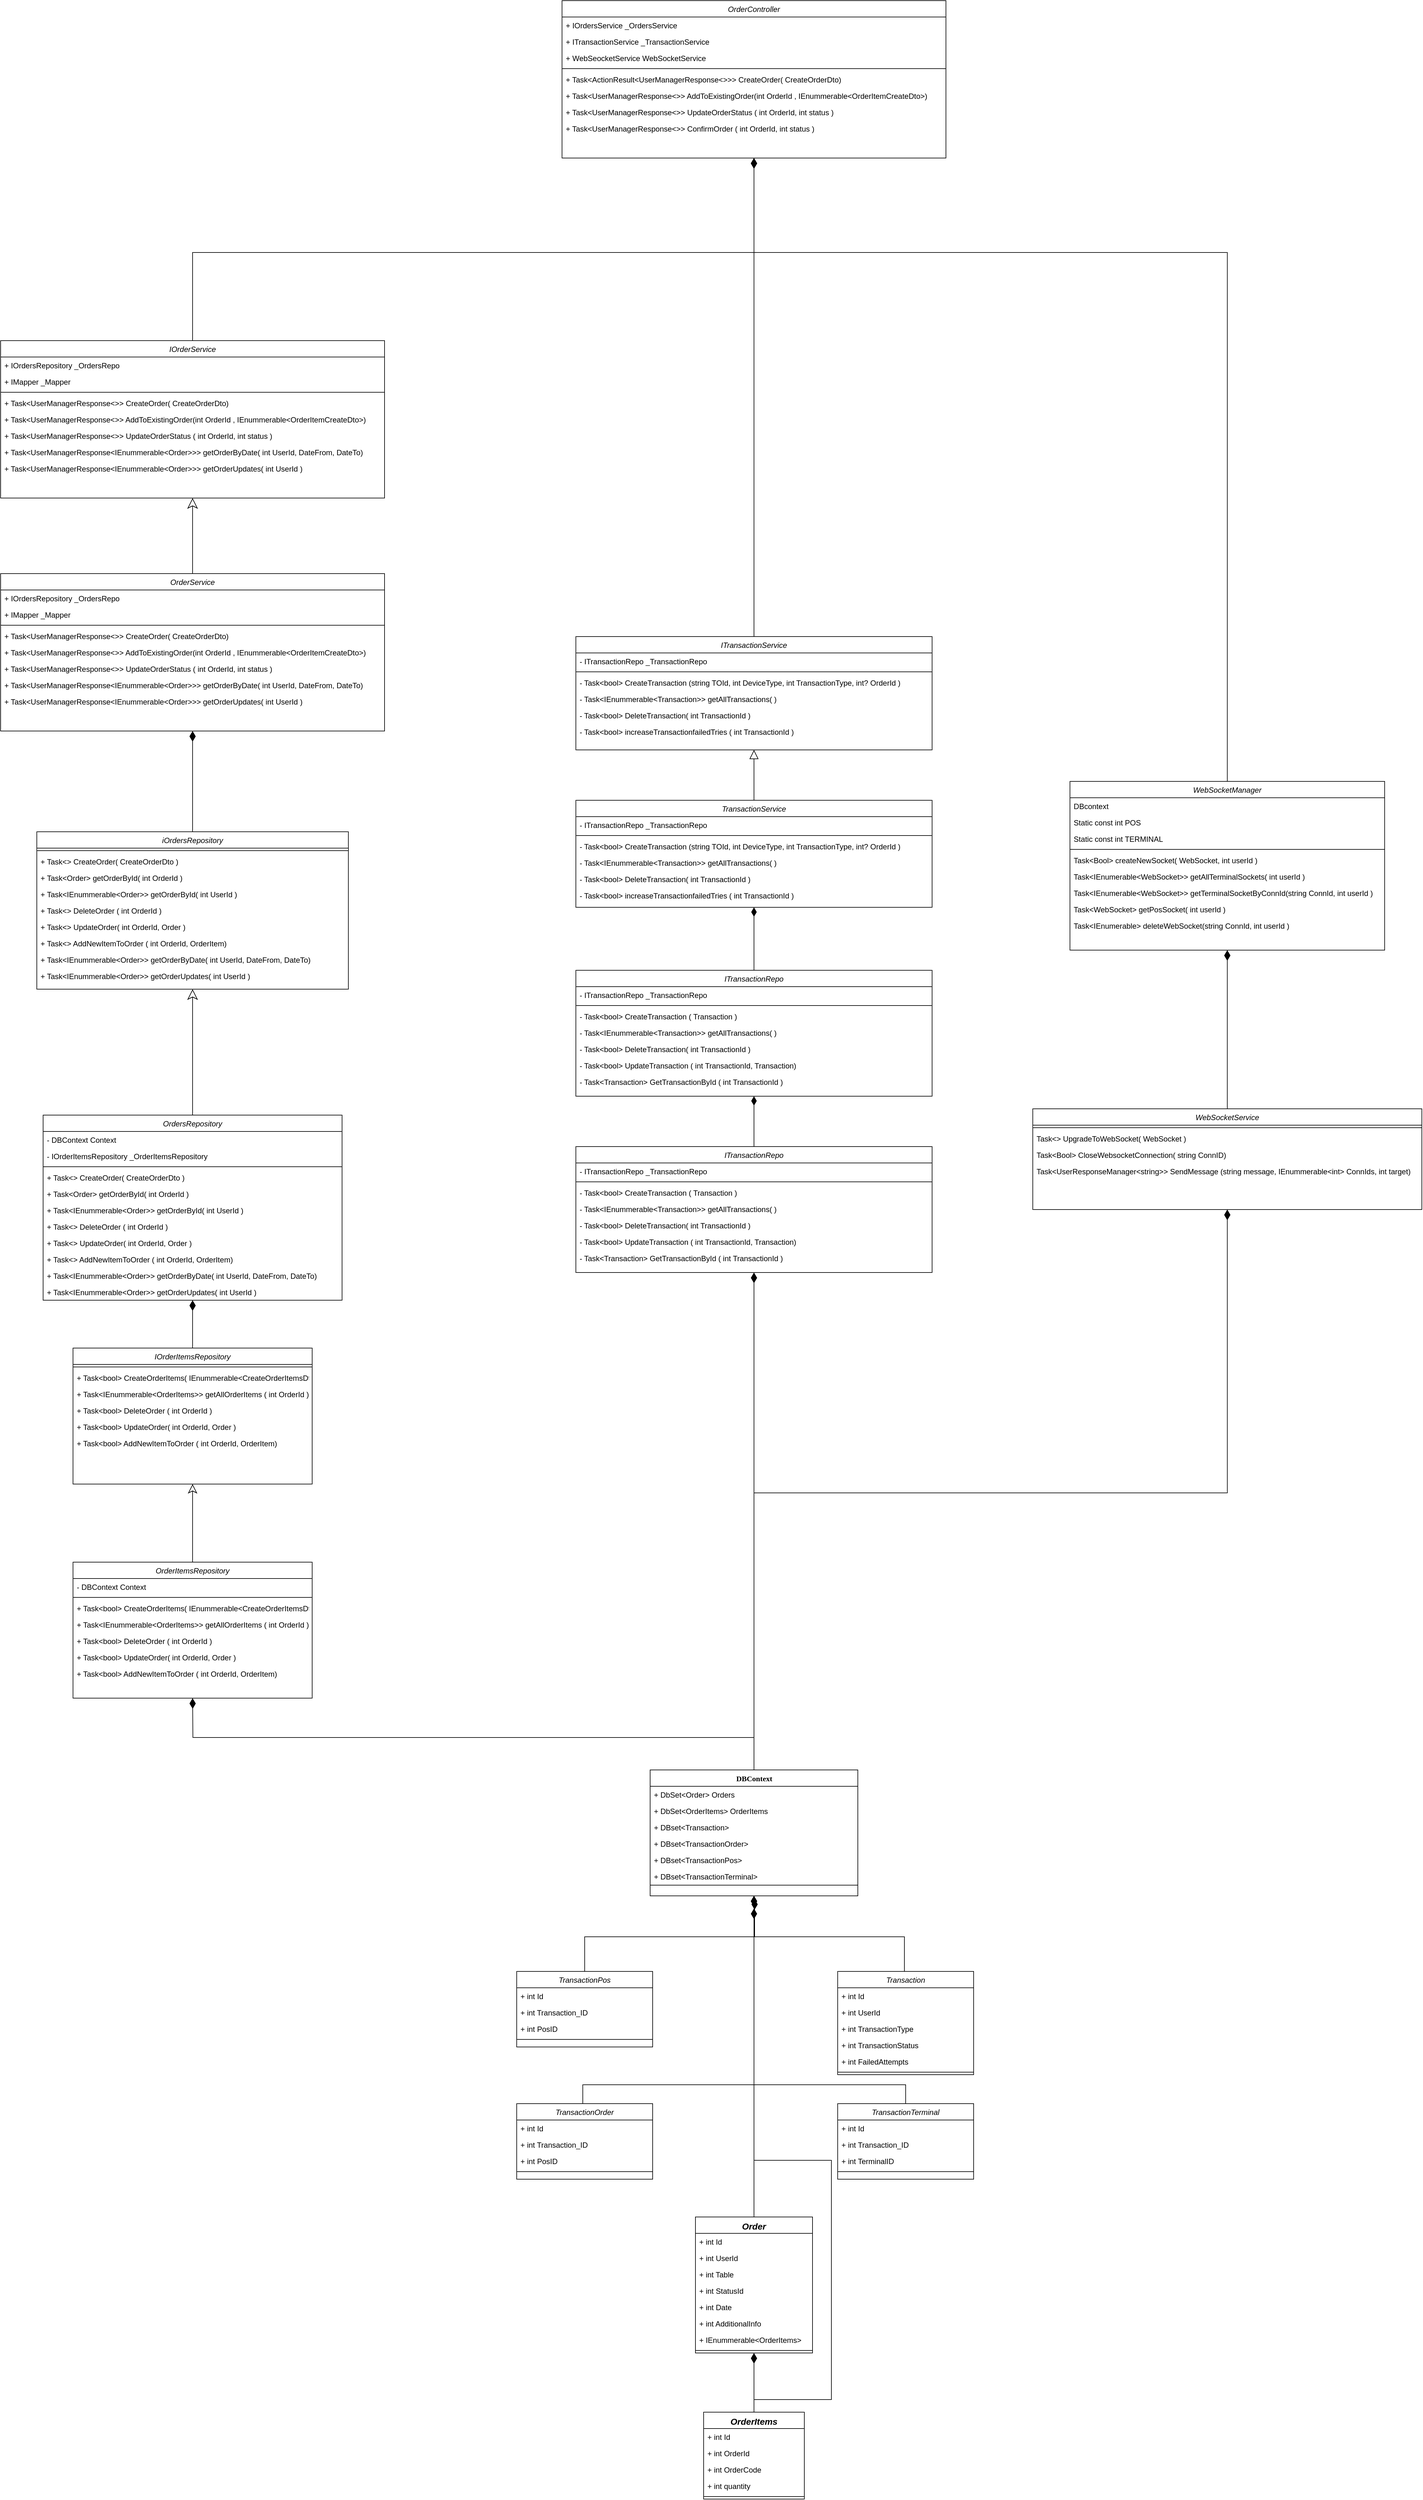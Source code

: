<mxfile version="14.1.9" type="device"><diagram id="C5RBs43oDa-KdzZeNtuy" name="Page-1"><mxGraphModel dx="1673" dy="4385" grid="1" gridSize="10" guides="1" tooltips="1" connect="1" arrows="1" fold="1" page="1" pageScale="1" pageWidth="827" pageHeight="1169" math="0" shadow="0"><root><mxCell id="WIyWlLk6GJQsqaUBKTNV-0"/><mxCell id="WIyWlLk6GJQsqaUBKTNV-1" parent="WIyWlLk6GJQsqaUBKTNV-0"/><mxCell id="-BZ1u3DuD8E1PEyjr2NG-13" style="edgeStyle=orthogonalEdgeStyle;rounded=0;orthogonalLoop=1;jettySize=auto;html=1;exitX=0.484;exitY=-0.005;exitDx=0;exitDy=0;entryX=0.491;entryY=1.083;entryDx=0;entryDy=0;entryPerimeter=0;endArrow=diamondThin;endFill=1;endSize=15;exitPerimeter=0;" edge="1" parent="WIyWlLk6GJQsqaUBKTNV-1"><mxGeometry relative="1" as="geometry"><Array as="points"><mxPoint x="700" y="3619"/></Array><mxPoint x="700.05" y="3502.988" as="targetPoint"/></mxGeometry></mxCell><mxCell id="-BZ1u3DuD8E1PEyjr2NG-14" style="edgeStyle=orthogonalEdgeStyle;rounded=1;orthogonalLoop=1;jettySize=auto;html=1;exitX=1;exitY=0.5;exitDx=0;exitDy=0;entryX=-0.004;entryY=0.158;entryDx=0;entryDy=0;entryPerimeter=0;endArrow=diamondThin;endFill=0;endSize=15;" edge="1" parent="WIyWlLk6GJQsqaUBKTNV-1"><mxGeometry relative="1" as="geometry"><mxPoint x="427.8" y="4002.108" as="targetPoint"/></mxGeometry></mxCell><mxCell id="-BZ1u3DuD8E1PEyjr2NG-582" style="edgeStyle=orthogonalEdgeStyle;rounded=0;orthogonalLoop=1;jettySize=auto;html=1;exitX=0.5;exitY=0;exitDx=0;exitDy=0;entryX=0.5;entryY=1;entryDx=0;entryDy=0;endArrow=diamondThin;endFill=1;endSize=14;strokeWidth=1;fontSize=14;" edge="1" parent="WIyWlLk6GJQsqaUBKTNV-1" source="-BZ1u3DuD8E1PEyjr2NG-281"><mxGeometry relative="1" as="geometry"><mxPoint x="335" y="-4" as="targetPoint"/></mxGeometry></mxCell><mxCell id="-BZ1u3DuD8E1PEyjr2NG-583" style="edgeStyle=orthogonalEdgeStyle;rounded=0;orthogonalLoop=1;jettySize=auto;html=1;entryX=0.5;entryY=1;entryDx=0;entryDy=0;endArrow=diamondThin;endFill=1;endSize=14;strokeWidth=1;fontSize=14;" edge="1" parent="WIyWlLk6GJQsqaUBKTNV-1" source="-BZ1u3DuD8E1PEyjr2NG-281" target="-BZ1u3DuD8E1PEyjr2NG-477"><mxGeometry relative="1" as="geometry"/></mxCell><mxCell id="-BZ1u3DuD8E1PEyjr2NG-584" style="edgeStyle=orthogonalEdgeStyle;rounded=0;orthogonalLoop=1;jettySize=auto;html=1;exitX=0.5;exitY=0;exitDx=0;exitDy=0;entryX=0.5;entryY=1;entryDx=0;entryDy=0;endArrow=diamondThin;endFill=1;endSize=14;strokeWidth=1;fontSize=14;" edge="1" parent="WIyWlLk6GJQsqaUBKTNV-1" source="-BZ1u3DuD8E1PEyjr2NG-281" target="-BZ1u3DuD8E1PEyjr2NG-553"><mxGeometry relative="1" as="geometry"/></mxCell><mxCell id="-BZ1u3DuD8E1PEyjr2NG-281" value="DBContext" style="swimlane;html=1;fontStyle=1;align=center;verticalAlign=top;childLayout=stackLayout;horizontal=1;startSize=26;horizontalStack=0;resizeParent=1;resizeLast=0;collapsible=1;marginBottom=0;swimlaneFillColor=#ffffff;rounded=0;shadow=0;comic=0;labelBackgroundColor=none;strokeWidth=1;fillColor=none;fontFamily=Verdana;fontSize=12" vertex="1" parent="WIyWlLk6GJQsqaUBKTNV-1"><mxGeometry x="1062" y="110" width="330" height="200" as="geometry"/></mxCell><mxCell id="-BZ1u3DuD8E1PEyjr2NG-282" value="+&amp;nbsp;DbSet&amp;lt;Order&amp;gt; Orders" style="text;html=1;strokeColor=none;fillColor=none;align=left;verticalAlign=top;spacingLeft=4;spacingRight=4;whiteSpace=wrap;overflow=hidden;rotatable=0;points=[[0,0.5],[1,0.5]];portConstraint=eastwest;" vertex="1" parent="-BZ1u3DuD8E1PEyjr2NG-281"><mxGeometry y="26" width="330" height="26" as="geometry"/></mxCell><mxCell id="-BZ1u3DuD8E1PEyjr2NG-291" value="+&amp;nbsp;DbSet&amp;lt;OrderItems&amp;gt; OrderItems" style="text;html=1;strokeColor=none;fillColor=none;align=left;verticalAlign=top;spacingLeft=4;spacingRight=4;whiteSpace=wrap;overflow=hidden;rotatable=0;points=[[0,0.5],[1,0.5]];portConstraint=eastwest;" vertex="1" parent="-BZ1u3DuD8E1PEyjr2NG-281"><mxGeometry y="52" width="330" height="26" as="geometry"/></mxCell><mxCell id="-BZ1u3DuD8E1PEyjr2NG-570" value="+ DBset&lt;Transaction&gt;" style="text;align=left;verticalAlign=top;spacingLeft=4;spacingRight=4;overflow=hidden;rotatable=0;points=[[0,0.5],[1,0.5]];portConstraint=eastwest;" vertex="1" parent="-BZ1u3DuD8E1PEyjr2NG-281"><mxGeometry y="78" width="330" height="26" as="geometry"/></mxCell><mxCell id="-BZ1u3DuD8E1PEyjr2NG-571" value="+ DBset&lt;TransactionOrder&gt;" style="text;align=left;verticalAlign=top;spacingLeft=4;spacingRight=4;overflow=hidden;rotatable=0;points=[[0,0.5],[1,0.5]];portConstraint=eastwest;" vertex="1" parent="-BZ1u3DuD8E1PEyjr2NG-281"><mxGeometry y="104" width="330" height="26" as="geometry"/></mxCell><mxCell id="-BZ1u3DuD8E1PEyjr2NG-573" value="+ DBset&lt;TransactionPos&gt;" style="text;align=left;verticalAlign=top;spacingLeft=4;spacingRight=4;overflow=hidden;rotatable=0;points=[[0,0.5],[1,0.5]];portConstraint=eastwest;" vertex="1" parent="-BZ1u3DuD8E1PEyjr2NG-281"><mxGeometry y="130" width="330" height="26" as="geometry"/></mxCell><mxCell id="-BZ1u3DuD8E1PEyjr2NG-572" value="+ DBset&lt;TransactionTerminal&gt;" style="text;align=left;verticalAlign=top;spacingLeft=4;spacingRight=4;overflow=hidden;rotatable=0;points=[[0,0.5],[1,0.5]];portConstraint=eastwest;" vertex="1" parent="-BZ1u3DuD8E1PEyjr2NG-281"><mxGeometry y="156" width="330" height="26" as="geometry"/></mxCell><mxCell id="-BZ1u3DuD8E1PEyjr2NG-289" value="" style="line;html=1;strokeWidth=1;fillColor=none;align=left;verticalAlign=middle;spacingTop=-1;spacingLeft=3;spacingRight=3;rotatable=0;labelPosition=right;points=[];portConstraint=eastwest;" vertex="1" parent="-BZ1u3DuD8E1PEyjr2NG-281"><mxGeometry y="182" width="330" height="2" as="geometry"/></mxCell><mxCell id="-BZ1u3DuD8E1PEyjr2NG-580" style="edgeStyle=orthogonalEdgeStyle;rounded=0;orthogonalLoop=1;jettySize=auto;html=1;exitX=0.5;exitY=0;exitDx=0;exitDy=0;entryX=0.5;entryY=1;entryDx=0;entryDy=0;endArrow=diamondThin;endFill=1;endSize=14;strokeWidth=1;fontSize=14;" edge="1" parent="WIyWlLk6GJQsqaUBKTNV-1" source="-BZ1u3DuD8E1PEyjr2NG-292" target="-BZ1u3DuD8E1PEyjr2NG-281"><mxGeometry relative="1" as="geometry"/></mxCell><mxCell id="-BZ1u3DuD8E1PEyjr2NG-292" value="Order" style="swimlane;fontStyle=3;align=center;verticalAlign=top;childLayout=stackLayout;horizontal=1;startSize=26;horizontalStack=0;resizeParent=1;resizeLast=0;collapsible=1;marginBottom=0;rounded=0;shadow=0;strokeWidth=1;fontSize=14;" vertex="1" parent="WIyWlLk6GJQsqaUBKTNV-1"><mxGeometry x="1134" y="820" width="186" height="216" as="geometry"><mxRectangle x="230" y="140" width="160" height="26" as="alternateBounds"/></mxGeometry></mxCell><mxCell id="-BZ1u3DuD8E1PEyjr2NG-293" value="+ int Id" style="text;align=left;verticalAlign=top;spacingLeft=4;spacingRight=4;overflow=hidden;rotatable=0;points=[[0,0.5],[1,0.5]];portConstraint=eastwest;rounded=0;shadow=0;html=0;" vertex="1" parent="-BZ1u3DuD8E1PEyjr2NG-292"><mxGeometry y="26" width="186" height="26" as="geometry"/></mxCell><mxCell id="-BZ1u3DuD8E1PEyjr2NG-297" value="+ int UserId" style="text;align=left;verticalAlign=top;spacingLeft=4;spacingRight=4;overflow=hidden;rotatable=0;points=[[0,0.5],[1,0.5]];portConstraint=eastwest;rounded=0;shadow=0;html=0;" vertex="1" parent="-BZ1u3DuD8E1PEyjr2NG-292"><mxGeometry y="52" width="186" height="26" as="geometry"/></mxCell><mxCell id="-BZ1u3DuD8E1PEyjr2NG-298" value="+ int Table" style="text;align=left;verticalAlign=top;spacingLeft=4;spacingRight=4;overflow=hidden;rotatable=0;points=[[0,0.5],[1,0.5]];portConstraint=eastwest;rounded=0;shadow=0;html=0;" vertex="1" parent="-BZ1u3DuD8E1PEyjr2NG-292"><mxGeometry y="78" width="186" height="26" as="geometry"/></mxCell><mxCell id="-BZ1u3DuD8E1PEyjr2NG-299" value="+ int StatusId" style="text;align=left;verticalAlign=top;spacingLeft=4;spacingRight=4;overflow=hidden;rotatable=0;points=[[0,0.5],[1,0.5]];portConstraint=eastwest;rounded=0;shadow=0;html=0;" vertex="1" parent="-BZ1u3DuD8E1PEyjr2NG-292"><mxGeometry y="104" width="186" height="26" as="geometry"/></mxCell><mxCell id="-BZ1u3DuD8E1PEyjr2NG-300" value="+ int Date" style="text;align=left;verticalAlign=top;spacingLeft=4;spacingRight=4;overflow=hidden;rotatable=0;points=[[0,0.5],[1,0.5]];portConstraint=eastwest;rounded=0;shadow=0;html=0;" vertex="1" parent="-BZ1u3DuD8E1PEyjr2NG-292"><mxGeometry y="130" width="186" height="26" as="geometry"/></mxCell><mxCell id="-BZ1u3DuD8E1PEyjr2NG-301" value="+ int AdditionalInfo" style="text;align=left;verticalAlign=top;spacingLeft=4;spacingRight=4;overflow=hidden;rotatable=0;points=[[0,0.5],[1,0.5]];portConstraint=eastwest;rounded=0;shadow=0;html=0;" vertex="1" parent="-BZ1u3DuD8E1PEyjr2NG-292"><mxGeometry y="156" width="186" height="26" as="geometry"/></mxCell><mxCell id="-BZ1u3DuD8E1PEyjr2NG-313" value="+ IEnummerable&lt;OrderItems&gt;" style="text;align=left;verticalAlign=top;spacingLeft=4;spacingRight=4;overflow=hidden;rotatable=0;points=[[0,0.5],[1,0.5]];portConstraint=eastwest;rounded=0;shadow=0;html=0;" vertex="1" parent="-BZ1u3DuD8E1PEyjr2NG-292"><mxGeometry y="182" width="186" height="26" as="geometry"/></mxCell><mxCell id="-BZ1u3DuD8E1PEyjr2NG-294" value="" style="line;html=1;strokeWidth=1;align=left;verticalAlign=middle;spacingTop=-1;spacingLeft=3;spacingRight=3;rotatable=0;labelPosition=right;points=[];portConstraint=eastwest;" vertex="1" parent="-BZ1u3DuD8E1PEyjr2NG-292"><mxGeometry y="208" width="186" height="8" as="geometry"/></mxCell><mxCell id="-BZ1u3DuD8E1PEyjr2NG-579" style="edgeStyle=orthogonalEdgeStyle;rounded=0;orthogonalLoop=1;jettySize=auto;html=1;exitX=0.5;exitY=0;exitDx=0;exitDy=0;entryX=0.5;entryY=1;entryDx=0;entryDy=0;endArrow=diamondThin;endFill=1;endSize=14;strokeWidth=1;fontSize=14;" edge="1" parent="WIyWlLk6GJQsqaUBKTNV-1" source="-BZ1u3DuD8E1PEyjr2NG-302" target="-BZ1u3DuD8E1PEyjr2NG-292"><mxGeometry relative="1" as="geometry"/></mxCell><mxCell id="-BZ1u3DuD8E1PEyjr2NG-581" style="edgeStyle=orthogonalEdgeStyle;rounded=0;orthogonalLoop=1;jettySize=auto;html=1;endArrow=diamondThin;endFill=1;endSize=14;strokeWidth=1;fontSize=14;exitX=0.5;exitY=0;exitDx=0;exitDy=0;" edge="1" parent="WIyWlLk6GJQsqaUBKTNV-1" source="-BZ1u3DuD8E1PEyjr2NG-302"><mxGeometry relative="1" as="geometry"><mxPoint x="1227" y="330" as="targetPoint"/><mxPoint x="1250" y="1110" as="sourcePoint"/><Array as="points"><mxPoint x="1227" y="1110"/><mxPoint x="1350" y="1110"/><mxPoint x="1350" y="730"/><mxPoint x="1227" y="730"/></Array></mxGeometry></mxCell><mxCell id="-BZ1u3DuD8E1PEyjr2NG-302" value="OrderItems" style="swimlane;fontStyle=3;align=center;verticalAlign=top;childLayout=stackLayout;horizontal=1;startSize=26;horizontalStack=0;resizeParent=1;resizeLast=0;collapsible=1;marginBottom=0;rounded=0;shadow=0;strokeWidth=1;fontSize=14;" vertex="1" parent="WIyWlLk6GJQsqaUBKTNV-1"><mxGeometry x="1147" y="1130" width="160" height="138" as="geometry"><mxRectangle x="230" y="140" width="160" height="26" as="alternateBounds"/></mxGeometry></mxCell><mxCell id="-BZ1u3DuD8E1PEyjr2NG-303" value="+ int Id" style="text;align=left;verticalAlign=top;spacingLeft=4;spacingRight=4;overflow=hidden;rotatable=0;points=[[0,0.5],[1,0.5]];portConstraint=eastwest;rounded=0;shadow=0;html=0;" vertex="1" parent="-BZ1u3DuD8E1PEyjr2NG-302"><mxGeometry y="26" width="160" height="26" as="geometry"/></mxCell><mxCell id="-BZ1u3DuD8E1PEyjr2NG-304" value="+ int OrderId" style="text;align=left;verticalAlign=top;spacingLeft=4;spacingRight=4;overflow=hidden;rotatable=0;points=[[0,0.5],[1,0.5]];portConstraint=eastwest;rounded=0;shadow=0;html=0;" vertex="1" parent="-BZ1u3DuD8E1PEyjr2NG-302"><mxGeometry y="52" width="160" height="26" as="geometry"/></mxCell><mxCell id="-BZ1u3DuD8E1PEyjr2NG-305" value="+ int OrderCode" style="text;align=left;verticalAlign=top;spacingLeft=4;spacingRight=4;overflow=hidden;rotatable=0;points=[[0,0.5],[1,0.5]];portConstraint=eastwest;rounded=0;shadow=0;html=0;" vertex="1" parent="-BZ1u3DuD8E1PEyjr2NG-302"><mxGeometry y="78" width="160" height="26" as="geometry"/></mxCell><mxCell id="-BZ1u3DuD8E1PEyjr2NG-310" value="+ int quantity" style="text;align=left;verticalAlign=top;spacingLeft=4;spacingRight=4;overflow=hidden;rotatable=0;points=[[0,0.5],[1,0.5]];portConstraint=eastwest;rounded=0;shadow=0;html=0;" vertex="1" parent="-BZ1u3DuD8E1PEyjr2NG-302"><mxGeometry y="104" width="160" height="26" as="geometry"/></mxCell><mxCell id="-BZ1u3DuD8E1PEyjr2NG-309" value="" style="line;html=1;strokeWidth=1;align=left;verticalAlign=middle;spacingTop=-1;spacingLeft=3;spacingRight=3;rotatable=0;labelPosition=right;points=[];portConstraint=eastwest;" vertex="1" parent="-BZ1u3DuD8E1PEyjr2NG-302"><mxGeometry y="130" width="160" height="8" as="geometry"/></mxCell><mxCell id="-BZ1u3DuD8E1PEyjr2NG-385" style="edgeStyle=orthogonalEdgeStyle;rounded=0;orthogonalLoop=1;jettySize=auto;html=1;exitX=0.5;exitY=0;exitDx=0;exitDy=0;entryX=0.5;entryY=1;entryDx=0;entryDy=0;endArrow=diamondThin;endFill=1;endSize=14;fontSize=14;" edge="1" parent="WIyWlLk6GJQsqaUBKTNV-1" target="-BZ1u3DuD8E1PEyjr2NG-378"><mxGeometry relative="1" as="geometry"><mxPoint x="335" y="-2160" as="sourcePoint"/><Array as="points"><mxPoint x="335" y="-2300"/><mxPoint x="1227" y="-2300"/></Array></mxGeometry></mxCell><mxCell id="-BZ1u3DuD8E1PEyjr2NG-378" value="OrderController" style="swimlane;fontStyle=2;align=center;verticalAlign=top;childLayout=stackLayout;horizontal=1;startSize=26;horizontalStack=0;resizeParent=1;resizeLast=0;collapsible=1;marginBottom=0;rounded=0;shadow=0;strokeWidth=1;" vertex="1" parent="WIyWlLk6GJQsqaUBKTNV-1"><mxGeometry x="922" y="-2700" width="610" height="250" as="geometry"><mxRectangle x="230" y="140" width="160" height="26" as="alternateBounds"/></mxGeometry></mxCell><mxCell id="-BZ1u3DuD8E1PEyjr2NG-379" value="+ IOrdersService _OrdersService" style="text;align=left;verticalAlign=top;spacingLeft=4;spacingRight=4;overflow=hidden;rotatable=0;points=[[0,0.5],[1,0.5]];portConstraint=eastwest;rounded=0;shadow=0;html=0;" vertex="1" parent="-BZ1u3DuD8E1PEyjr2NG-378"><mxGeometry y="26" width="610" height="26" as="geometry"/></mxCell><mxCell id="-BZ1u3DuD8E1PEyjr2NG-585" value="+ ITransactionService _TransactionService" style="text;align=left;verticalAlign=top;spacingLeft=4;spacingRight=4;overflow=hidden;rotatable=0;points=[[0,0.5],[1,0.5]];portConstraint=eastwest;rounded=0;shadow=0;html=0;" vertex="1" parent="-BZ1u3DuD8E1PEyjr2NG-378"><mxGeometry y="52" width="610" height="26" as="geometry"/></mxCell><mxCell id="-BZ1u3DuD8E1PEyjr2NG-586" value="+ WebSeocketService WebSocketService" style="text;align=left;verticalAlign=top;spacingLeft=4;spacingRight=4;overflow=hidden;rotatable=0;points=[[0,0.5],[1,0.5]];portConstraint=eastwest;rounded=0;shadow=0;html=0;" vertex="1" parent="-BZ1u3DuD8E1PEyjr2NG-378"><mxGeometry y="78" width="610" height="26" as="geometry"/></mxCell><mxCell id="-BZ1u3DuD8E1PEyjr2NG-381" value="" style="line;html=1;strokeWidth=1;align=left;verticalAlign=middle;spacingTop=-1;spacingLeft=3;spacingRight=3;rotatable=0;labelPosition=right;points=[];portConstraint=eastwest;" vertex="1" parent="-BZ1u3DuD8E1PEyjr2NG-378"><mxGeometry y="104" width="610" height="8" as="geometry"/></mxCell><mxCell id="-BZ1u3DuD8E1PEyjr2NG-382" value="+ Task&lt;ActionResult&lt;UserManagerResponse&lt;&gt;&gt;&gt; CreateOrder( CreateOrderDto)" style="text;align=left;verticalAlign=top;spacingLeft=4;spacingRight=4;overflow=hidden;rotatable=0;points=[[0,0.5],[1,0.5]];portConstraint=eastwest;rounded=0;shadow=0;html=0;" vertex="1" parent="-BZ1u3DuD8E1PEyjr2NG-378"><mxGeometry y="112" width="610" height="26" as="geometry"/></mxCell><mxCell id="-BZ1u3DuD8E1PEyjr2NG-383" value="+ Task&lt;UserManagerResponse&lt;&gt;&gt; AddToExistingOrder(int OrderId , IEnummerable&lt;OrderItemCreateDto&gt;)" style="text;align=left;verticalAlign=top;spacingLeft=4;spacingRight=4;overflow=hidden;rotatable=0;points=[[0,0.5],[1,0.5]];portConstraint=eastwest;rounded=0;shadow=0;html=0;" vertex="1" parent="-BZ1u3DuD8E1PEyjr2NG-378"><mxGeometry y="138" width="610" height="26" as="geometry"/></mxCell><mxCell id="-BZ1u3DuD8E1PEyjr2NG-384" value="+ Task&lt;UserManagerResponse&lt;&gt;&gt; UpdateOrderStatus ( int OrderId, int status )" style="text;align=left;verticalAlign=top;spacingLeft=4;spacingRight=4;overflow=hidden;rotatable=0;points=[[0,0.5],[1,0.5]];portConstraint=eastwest;rounded=0;shadow=0;html=0;" vertex="1" parent="-BZ1u3DuD8E1PEyjr2NG-378"><mxGeometry y="164" width="610" height="26" as="geometry"/></mxCell><mxCell id="-BZ1u3DuD8E1PEyjr2NG-587" value="+ Task&lt;UserManagerResponse&lt;&gt;&gt; ConfirmOrder ( int OrderId, int status )" style="text;align=left;verticalAlign=top;spacingLeft=4;spacingRight=4;overflow=hidden;rotatable=0;points=[[0,0.5],[1,0.5]];portConstraint=eastwest;rounded=0;shadow=0;html=0;" vertex="1" parent="-BZ1u3DuD8E1PEyjr2NG-378"><mxGeometry y="190" width="610" height="26" as="geometry"/></mxCell><mxCell id="-BZ1u3DuD8E1PEyjr2NG-518" style="edgeStyle=orthogonalEdgeStyle;rounded=0;orthogonalLoop=1;jettySize=auto;html=1;exitX=0.5;exitY=0;exitDx=0;exitDy=0;entryX=0.5;entryY=1;entryDx=0;entryDy=0;endArrow=diamondThin;endFill=1;endSize=14;strokeWidth=1;fontSize=14;" edge="1" parent="WIyWlLk6GJQsqaUBKTNV-1" source="-BZ1u3DuD8E1PEyjr2NG-452" target="-BZ1u3DuD8E1PEyjr2NG-378"><mxGeometry relative="1" as="geometry"/></mxCell><mxCell id="-BZ1u3DuD8E1PEyjr2NG-452" value="ITransactionService" style="swimlane;fontStyle=2;align=center;verticalAlign=top;childLayout=stackLayout;horizontal=1;startSize=26;horizontalStack=0;resizeParent=1;resizeLast=0;collapsible=1;marginBottom=0;rounded=0;shadow=0;strokeWidth=1;" vertex="1" parent="WIyWlLk6GJQsqaUBKTNV-1"><mxGeometry x="944" y="-1690" width="566" height="180" as="geometry"><mxRectangle x="230" y="140" width="160" height="26" as="alternateBounds"/></mxGeometry></mxCell><mxCell id="-BZ1u3DuD8E1PEyjr2NG-453" value="- ITransactionRepo _TransactionRepo" style="text;align=left;verticalAlign=top;spacingLeft=4;spacingRight=4;overflow=hidden;rotatable=0;points=[[0,0.5],[1,0.5]];portConstraint=eastwest;" vertex="1" parent="-BZ1u3DuD8E1PEyjr2NG-452"><mxGeometry y="26" width="566" height="26" as="geometry"/></mxCell><mxCell id="-BZ1u3DuD8E1PEyjr2NG-454" value="" style="line;html=1;strokeWidth=1;align=left;verticalAlign=middle;spacingTop=-1;spacingLeft=3;spacingRight=3;rotatable=0;labelPosition=right;points=[];portConstraint=eastwest;" vertex="1" parent="-BZ1u3DuD8E1PEyjr2NG-452"><mxGeometry y="52" width="566" height="8" as="geometry"/></mxCell><mxCell id="-BZ1u3DuD8E1PEyjr2NG-455" value="- Task&lt;bool&gt; CreateTransaction (string TOId, int DeviceType, int TransactionType, int? OrderId )" style="text;align=left;verticalAlign=top;spacingLeft=4;spacingRight=4;overflow=hidden;rotatable=0;points=[[0,0.5],[1,0.5]];portConstraint=eastwest;" vertex="1" parent="-BZ1u3DuD8E1PEyjr2NG-452"><mxGeometry y="60" width="566" height="26" as="geometry"/></mxCell><mxCell id="-BZ1u3DuD8E1PEyjr2NG-456" value="- Task&lt;IEnummerable&lt;Transaction&gt;&gt; getAllTransactions( )" style="text;align=left;verticalAlign=top;spacingLeft=4;spacingRight=4;overflow=hidden;rotatable=0;points=[[0,0.5],[1,0.5]];portConstraint=eastwest;" vertex="1" parent="-BZ1u3DuD8E1PEyjr2NG-452"><mxGeometry y="86" width="566" height="26" as="geometry"/></mxCell><mxCell id="-BZ1u3DuD8E1PEyjr2NG-457" value="- Task&lt;bool&gt; DeleteTransaction( int TransactionId )" style="text;align=left;verticalAlign=top;spacingLeft=4;spacingRight=4;overflow=hidden;rotatable=0;points=[[0,0.5],[1,0.5]];portConstraint=eastwest;" vertex="1" parent="-BZ1u3DuD8E1PEyjr2NG-452"><mxGeometry y="112" width="566" height="26" as="geometry"/></mxCell><mxCell id="-BZ1u3DuD8E1PEyjr2NG-458" value="- Task&lt;bool&gt; increaseTransactionfailedTries ( int TransactionId )" style="text;align=left;verticalAlign=top;spacingLeft=4;spacingRight=4;overflow=hidden;rotatable=0;points=[[0,0.5],[1,0.5]];portConstraint=eastwest;" vertex="1" parent="-BZ1u3DuD8E1PEyjr2NG-452"><mxGeometry y="138" width="566" height="26" as="geometry"/></mxCell><mxCell id="-BZ1u3DuD8E1PEyjr2NG-459" style="edgeStyle=orthogonalEdgeStyle;rounded=0;orthogonalLoop=1;jettySize=auto;html=1;exitX=0.5;exitY=0;exitDx=0;exitDy=0;entryX=0.5;entryY=1;entryDx=0;entryDy=0;endArrow=block;endFill=0;endSize=12;" edge="1" parent="WIyWlLk6GJQsqaUBKTNV-1" source="-BZ1u3DuD8E1PEyjr2NG-460" target="-BZ1u3DuD8E1PEyjr2NG-452"><mxGeometry relative="1" as="geometry"><mxPoint x="1227" y="-1490" as="targetPoint"/></mxGeometry></mxCell><mxCell id="-BZ1u3DuD8E1PEyjr2NG-460" value="TransactionService" style="swimlane;fontStyle=2;align=center;verticalAlign=top;childLayout=stackLayout;horizontal=1;startSize=26;horizontalStack=0;resizeParent=1;resizeLast=0;collapsible=1;marginBottom=0;rounded=0;shadow=0;strokeWidth=1;" vertex="1" parent="WIyWlLk6GJQsqaUBKTNV-1"><mxGeometry x="944" y="-1430" width="566" height="170" as="geometry"><mxRectangle x="230" y="140" width="160" height="26" as="alternateBounds"/></mxGeometry></mxCell><mxCell id="-BZ1u3DuD8E1PEyjr2NG-461" value="- ITransactionRepo _TransactionRepo" style="text;align=left;verticalAlign=top;spacingLeft=4;spacingRight=4;overflow=hidden;rotatable=0;points=[[0,0.5],[1,0.5]];portConstraint=eastwest;" vertex="1" parent="-BZ1u3DuD8E1PEyjr2NG-460"><mxGeometry y="26" width="566" height="26" as="geometry"/></mxCell><mxCell id="-BZ1u3DuD8E1PEyjr2NG-462" value="" style="line;html=1;strokeWidth=1;align=left;verticalAlign=middle;spacingTop=-1;spacingLeft=3;spacingRight=3;rotatable=0;labelPosition=right;points=[];portConstraint=eastwest;" vertex="1" parent="-BZ1u3DuD8E1PEyjr2NG-460"><mxGeometry y="52" width="566" height="8" as="geometry"/></mxCell><mxCell id="-BZ1u3DuD8E1PEyjr2NG-463" value="- Task&lt;bool&gt; CreateTransaction (string TOId, int DeviceType, int TransactionType, int? OrderId )" style="text;align=left;verticalAlign=top;spacingLeft=4;spacingRight=4;overflow=hidden;rotatable=0;points=[[0,0.5],[1,0.5]];portConstraint=eastwest;" vertex="1" parent="-BZ1u3DuD8E1PEyjr2NG-460"><mxGeometry y="60" width="566" height="26" as="geometry"/></mxCell><mxCell id="-BZ1u3DuD8E1PEyjr2NG-464" value="- Task&lt;IEnummerable&lt;Transaction&gt;&gt; getAllTransactions( )" style="text;align=left;verticalAlign=top;spacingLeft=4;spacingRight=4;overflow=hidden;rotatable=0;points=[[0,0.5],[1,0.5]];portConstraint=eastwest;" vertex="1" parent="-BZ1u3DuD8E1PEyjr2NG-460"><mxGeometry y="86" width="566" height="26" as="geometry"/></mxCell><mxCell id="-BZ1u3DuD8E1PEyjr2NG-465" value="- Task&lt;bool&gt; DeleteTransaction( int TransactionId )" style="text;align=left;verticalAlign=top;spacingLeft=4;spacingRight=4;overflow=hidden;rotatable=0;points=[[0,0.5],[1,0.5]];portConstraint=eastwest;" vertex="1" parent="-BZ1u3DuD8E1PEyjr2NG-460"><mxGeometry y="112" width="566" height="26" as="geometry"/></mxCell><mxCell id="-BZ1u3DuD8E1PEyjr2NG-466" value="- Task&lt;bool&gt; increaseTransactionfailedTries ( int TransactionId )" style="text;align=left;verticalAlign=top;spacingLeft=4;spacingRight=4;overflow=hidden;rotatable=0;points=[[0,0.5],[1,0.5]];portConstraint=eastwest;" vertex="1" parent="-BZ1u3DuD8E1PEyjr2NG-460"><mxGeometry y="138" width="566" height="26" as="geometry"/></mxCell><mxCell id="-BZ1u3DuD8E1PEyjr2NG-467" style="edgeStyle=orthogonalEdgeStyle;rounded=0;orthogonalLoop=1;jettySize=auto;html=1;exitX=0.5;exitY=0;exitDx=0;exitDy=0;endArrow=diamondThin;endFill=1;endSize=12;entryX=0.5;entryY=1;entryDx=0;entryDy=0;" edge="1" parent="WIyWlLk6GJQsqaUBKTNV-1" source="-BZ1u3DuD8E1PEyjr2NG-468" target="-BZ1u3DuD8E1PEyjr2NG-460"><mxGeometry relative="1" as="geometry"><mxPoint x="1227" y="-1250" as="targetPoint"/></mxGeometry></mxCell><mxCell id="-BZ1u3DuD8E1PEyjr2NG-468" value="ITransactionRepo" style="swimlane;fontStyle=2;align=center;verticalAlign=top;childLayout=stackLayout;horizontal=1;startSize=26;horizontalStack=0;resizeParent=1;resizeLast=0;collapsible=1;marginBottom=0;rounded=0;shadow=0;strokeWidth=1;" vertex="1" parent="WIyWlLk6GJQsqaUBKTNV-1"><mxGeometry x="944" y="-1160" width="566" height="200" as="geometry"><mxRectangle x="230" y="140" width="160" height="26" as="alternateBounds"/></mxGeometry></mxCell><mxCell id="-BZ1u3DuD8E1PEyjr2NG-469" value="- ITransactionRepo _TransactionRepo" style="text;align=left;verticalAlign=top;spacingLeft=4;spacingRight=4;overflow=hidden;rotatable=0;points=[[0,0.5],[1,0.5]];portConstraint=eastwest;" vertex="1" parent="-BZ1u3DuD8E1PEyjr2NG-468"><mxGeometry y="26" width="566" height="26" as="geometry"/></mxCell><mxCell id="-BZ1u3DuD8E1PEyjr2NG-470" value="" style="line;html=1;strokeWidth=1;align=left;verticalAlign=middle;spacingTop=-1;spacingLeft=3;spacingRight=3;rotatable=0;labelPosition=right;points=[];portConstraint=eastwest;" vertex="1" parent="-BZ1u3DuD8E1PEyjr2NG-468"><mxGeometry y="52" width="566" height="8" as="geometry"/></mxCell><mxCell id="-BZ1u3DuD8E1PEyjr2NG-471" value="- Task&lt;bool&gt; CreateTransaction ( Transaction )" style="text;align=left;verticalAlign=top;spacingLeft=4;spacingRight=4;overflow=hidden;rotatable=0;points=[[0,0.5],[1,0.5]];portConstraint=eastwest;" vertex="1" parent="-BZ1u3DuD8E1PEyjr2NG-468"><mxGeometry y="60" width="566" height="26" as="geometry"/></mxCell><mxCell id="-BZ1u3DuD8E1PEyjr2NG-472" value="- Task&lt;IEnummerable&lt;Transaction&gt;&gt; getAllTransactions( )" style="text;align=left;verticalAlign=top;spacingLeft=4;spacingRight=4;overflow=hidden;rotatable=0;points=[[0,0.5],[1,0.5]];portConstraint=eastwest;" vertex="1" parent="-BZ1u3DuD8E1PEyjr2NG-468"><mxGeometry y="86" width="566" height="26" as="geometry"/></mxCell><mxCell id="-BZ1u3DuD8E1PEyjr2NG-473" value="- Task&lt;bool&gt; DeleteTransaction( int TransactionId )" style="text;align=left;verticalAlign=top;spacingLeft=4;spacingRight=4;overflow=hidden;rotatable=0;points=[[0,0.5],[1,0.5]];portConstraint=eastwest;" vertex="1" parent="-BZ1u3DuD8E1PEyjr2NG-468"><mxGeometry y="112" width="566" height="26" as="geometry"/></mxCell><mxCell id="-BZ1u3DuD8E1PEyjr2NG-474" value="- Task&lt;bool&gt; UpdateTransaction ( int TransactionId, Transaction)" style="text;align=left;verticalAlign=top;spacingLeft=4;spacingRight=4;overflow=hidden;rotatable=0;points=[[0,0.5],[1,0.5]];portConstraint=eastwest;" vertex="1" parent="-BZ1u3DuD8E1PEyjr2NG-468"><mxGeometry y="138" width="566" height="26" as="geometry"/></mxCell><mxCell id="-BZ1u3DuD8E1PEyjr2NG-475" value="- Task&lt;Transaction&gt; GetTransactionById ( int TransactionId )" style="text;align=left;verticalAlign=top;spacingLeft=4;spacingRight=4;overflow=hidden;rotatable=0;points=[[0,0.5],[1,0.5]];portConstraint=eastwest;" vertex="1" parent="-BZ1u3DuD8E1PEyjr2NG-468"><mxGeometry y="164" width="566" height="26" as="geometry"/></mxCell><mxCell id="-BZ1u3DuD8E1PEyjr2NG-476" style="edgeStyle=orthogonalEdgeStyle;rounded=0;orthogonalLoop=1;jettySize=auto;html=1;exitX=0.5;exitY=0;exitDx=0;exitDy=0;endArrow=diamondThin;endFill=1;endSize=12;" edge="1" parent="WIyWlLk6GJQsqaUBKTNV-1" source="-BZ1u3DuD8E1PEyjr2NG-477"><mxGeometry relative="1" as="geometry"><mxPoint x="1227" y="-960" as="targetPoint"/></mxGeometry></mxCell><mxCell id="-BZ1u3DuD8E1PEyjr2NG-477" value="ITransactionRepo" style="swimlane;fontStyle=2;align=center;verticalAlign=top;childLayout=stackLayout;horizontal=1;startSize=26;horizontalStack=0;resizeParent=1;resizeLast=0;collapsible=1;marginBottom=0;rounded=0;shadow=0;strokeWidth=1;" vertex="1" parent="WIyWlLk6GJQsqaUBKTNV-1"><mxGeometry x="944" y="-880" width="566" height="200" as="geometry"><mxRectangle x="230" y="140" width="160" height="26" as="alternateBounds"/></mxGeometry></mxCell><mxCell id="-BZ1u3DuD8E1PEyjr2NG-478" value="- ITransactionRepo _TransactionRepo" style="text;align=left;verticalAlign=top;spacingLeft=4;spacingRight=4;overflow=hidden;rotatable=0;points=[[0,0.5],[1,0.5]];portConstraint=eastwest;" vertex="1" parent="-BZ1u3DuD8E1PEyjr2NG-477"><mxGeometry y="26" width="566" height="26" as="geometry"/></mxCell><mxCell id="-BZ1u3DuD8E1PEyjr2NG-479" value="" style="line;html=1;strokeWidth=1;align=left;verticalAlign=middle;spacingTop=-1;spacingLeft=3;spacingRight=3;rotatable=0;labelPosition=right;points=[];portConstraint=eastwest;" vertex="1" parent="-BZ1u3DuD8E1PEyjr2NG-477"><mxGeometry y="52" width="566" height="8" as="geometry"/></mxCell><mxCell id="-BZ1u3DuD8E1PEyjr2NG-480" value="- Task&lt;bool&gt; CreateTransaction ( Transaction )" style="text;align=left;verticalAlign=top;spacingLeft=4;spacingRight=4;overflow=hidden;rotatable=0;points=[[0,0.5],[1,0.5]];portConstraint=eastwest;" vertex="1" parent="-BZ1u3DuD8E1PEyjr2NG-477"><mxGeometry y="60" width="566" height="26" as="geometry"/></mxCell><mxCell id="-BZ1u3DuD8E1PEyjr2NG-481" value="- Task&lt;IEnummerable&lt;Transaction&gt;&gt; getAllTransactions( )" style="text;align=left;verticalAlign=top;spacingLeft=4;spacingRight=4;overflow=hidden;rotatable=0;points=[[0,0.5],[1,0.5]];portConstraint=eastwest;" vertex="1" parent="-BZ1u3DuD8E1PEyjr2NG-477"><mxGeometry y="86" width="566" height="26" as="geometry"/></mxCell><mxCell id="-BZ1u3DuD8E1PEyjr2NG-482" value="- Task&lt;bool&gt; DeleteTransaction( int TransactionId )" style="text;align=left;verticalAlign=top;spacingLeft=4;spacingRight=4;overflow=hidden;rotatable=0;points=[[0,0.5],[1,0.5]];portConstraint=eastwest;" vertex="1" parent="-BZ1u3DuD8E1PEyjr2NG-477"><mxGeometry y="112" width="566" height="26" as="geometry"/></mxCell><mxCell id="-BZ1u3DuD8E1PEyjr2NG-483" value="- Task&lt;bool&gt; UpdateTransaction ( int TransactionId, Transaction)" style="text;align=left;verticalAlign=top;spacingLeft=4;spacingRight=4;overflow=hidden;rotatable=0;points=[[0,0.5],[1,0.5]];portConstraint=eastwest;" vertex="1" parent="-BZ1u3DuD8E1PEyjr2NG-477"><mxGeometry y="138" width="566" height="26" as="geometry"/></mxCell><mxCell id="-BZ1u3DuD8E1PEyjr2NG-484" value="- Task&lt;Transaction&gt; GetTransactionById ( int TransactionId )" style="text;align=left;verticalAlign=top;spacingLeft=4;spacingRight=4;overflow=hidden;rotatable=0;points=[[0,0.5],[1,0.5]];portConstraint=eastwest;" vertex="1" parent="-BZ1u3DuD8E1PEyjr2NG-477"><mxGeometry y="164" width="566" height="26" as="geometry"/></mxCell><mxCell id="-BZ1u3DuD8E1PEyjr2NG-575" style="edgeStyle=orthogonalEdgeStyle;rounded=0;orthogonalLoop=1;jettySize=auto;html=1;exitX=0.5;exitY=0;exitDx=0;exitDy=0;endArrow=diamondThin;endFill=1;endSize=14;strokeWidth=1;fontSize=14;" edge="1" parent="WIyWlLk6GJQsqaUBKTNV-1"><mxGeometry relative="1" as="geometry"><mxPoint x="1228" y="315" as="targetPoint"/><mxPoint x="1466" y="435" as="sourcePoint"/><Array as="points"><mxPoint x="1466" y="375"/><mxPoint x="1228" y="375"/></Array></mxGeometry></mxCell><mxCell id="-BZ1u3DuD8E1PEyjr2NG-493" value="Transaction" style="swimlane;fontStyle=2;align=center;verticalAlign=top;childLayout=stackLayout;horizontal=1;startSize=26;horizontalStack=0;resizeParent=1;resizeLast=0;collapsible=1;marginBottom=0;rounded=0;shadow=0;strokeWidth=1;" vertex="1" parent="WIyWlLk6GJQsqaUBKTNV-1"><mxGeometry x="1360" y="430" width="216" height="164" as="geometry"><mxRectangle x="230" y="140" width="160" height="26" as="alternateBounds"/></mxGeometry></mxCell><mxCell id="-BZ1u3DuD8E1PEyjr2NG-494" value="+ int Id" style="text;align=left;verticalAlign=top;spacingLeft=4;spacingRight=4;overflow=hidden;rotatable=0;points=[[0,0.5],[1,0.5]];portConstraint=eastwest;" vertex="1" parent="-BZ1u3DuD8E1PEyjr2NG-493"><mxGeometry y="26" width="216" height="26" as="geometry"/></mxCell><mxCell id="-BZ1u3DuD8E1PEyjr2NG-495" value="+ int UserId" style="text;align=left;verticalAlign=top;spacingLeft=4;spacingRight=4;overflow=hidden;rotatable=0;points=[[0,0.5],[1,0.5]];portConstraint=eastwest;" vertex="1" parent="-BZ1u3DuD8E1PEyjr2NG-493"><mxGeometry y="52" width="216" height="26" as="geometry"/></mxCell><mxCell id="-BZ1u3DuD8E1PEyjr2NG-496" value="+ int TransactionType" style="text;align=left;verticalAlign=top;spacingLeft=4;spacingRight=4;overflow=hidden;rotatable=0;points=[[0,0.5],[1,0.5]];portConstraint=eastwest;" vertex="1" parent="-BZ1u3DuD8E1PEyjr2NG-493"><mxGeometry y="78" width="216" height="26" as="geometry"/></mxCell><mxCell id="-BZ1u3DuD8E1PEyjr2NG-497" value="+ int TransactionStatus" style="text;align=left;verticalAlign=top;spacingLeft=4;spacingRight=4;overflow=hidden;rotatable=0;points=[[0,0.5],[1,0.5]];portConstraint=eastwest;" vertex="1" parent="-BZ1u3DuD8E1PEyjr2NG-493"><mxGeometry y="104" width="216" height="26" as="geometry"/></mxCell><mxCell id="-BZ1u3DuD8E1PEyjr2NG-498" value="+ int FailedAttempts" style="text;align=left;verticalAlign=top;spacingLeft=4;spacingRight=4;overflow=hidden;rotatable=0;points=[[0,0.5],[1,0.5]];portConstraint=eastwest;" vertex="1" parent="-BZ1u3DuD8E1PEyjr2NG-493"><mxGeometry y="130" width="216" height="26" as="geometry"/></mxCell><mxCell id="-BZ1u3DuD8E1PEyjr2NG-499" value="" style="line;html=1;strokeWidth=1;align=left;verticalAlign=middle;spacingTop=-1;spacingLeft=3;spacingRight=3;rotatable=0;labelPosition=right;points=[];portConstraint=eastwest;" vertex="1" parent="-BZ1u3DuD8E1PEyjr2NG-493"><mxGeometry y="156" width="216" height="8" as="geometry"/></mxCell><mxCell id="-BZ1u3DuD8E1PEyjr2NG-576" style="edgeStyle=orthogonalEdgeStyle;rounded=0;orthogonalLoop=1;jettySize=auto;html=1;exitX=0.5;exitY=0;exitDx=0;exitDy=0;entryX=0.5;entryY=1;entryDx=0;entryDy=0;endArrow=diamondThin;endFill=1;endSize=14;strokeWidth=1;fontSize=14;" edge="1" parent="WIyWlLk6GJQsqaUBKTNV-1" source="-BZ1u3DuD8E1PEyjr2NG-501" target="-BZ1u3DuD8E1PEyjr2NG-281"><mxGeometry relative="1" as="geometry"><Array as="points"><mxPoint x="1468" y="610"/><mxPoint x="1227" y="610"/></Array></mxGeometry></mxCell><mxCell id="-BZ1u3DuD8E1PEyjr2NG-501" value="TransactionTerminal" style="swimlane;fontStyle=2;align=center;verticalAlign=top;childLayout=stackLayout;horizontal=1;startSize=26;horizontalStack=0;resizeParent=1;resizeLast=0;collapsible=1;marginBottom=0;rounded=0;shadow=0;strokeWidth=1;" vertex="1" parent="WIyWlLk6GJQsqaUBKTNV-1"><mxGeometry x="1360" y="640" width="216" height="120" as="geometry"><mxRectangle x="230" y="140" width="160" height="26" as="alternateBounds"/></mxGeometry></mxCell><mxCell id="-BZ1u3DuD8E1PEyjr2NG-502" value="+ int Id" style="text;align=left;verticalAlign=top;spacingLeft=4;spacingRight=4;overflow=hidden;rotatable=0;points=[[0,0.5],[1,0.5]];portConstraint=eastwest;" vertex="1" parent="-BZ1u3DuD8E1PEyjr2NG-501"><mxGeometry y="26" width="216" height="26" as="geometry"/></mxCell><mxCell id="-BZ1u3DuD8E1PEyjr2NG-503" value="+ int Transaction_ID" style="text;align=left;verticalAlign=top;spacingLeft=4;spacingRight=4;overflow=hidden;rotatable=0;points=[[0,0.5],[1,0.5]];portConstraint=eastwest;" vertex="1" parent="-BZ1u3DuD8E1PEyjr2NG-501"><mxGeometry y="52" width="216" height="26" as="geometry"/></mxCell><mxCell id="-BZ1u3DuD8E1PEyjr2NG-504" value="+ int TerminalID" style="text;align=left;verticalAlign=top;spacingLeft=4;spacingRight=4;overflow=hidden;rotatable=0;points=[[0,0.5],[1,0.5]];portConstraint=eastwest;" vertex="1" parent="-BZ1u3DuD8E1PEyjr2NG-501"><mxGeometry y="78" width="216" height="26" as="geometry"/></mxCell><mxCell id="-BZ1u3DuD8E1PEyjr2NG-505" value="" style="line;html=1;strokeWidth=1;align=left;verticalAlign=middle;spacingTop=-1;spacingLeft=3;spacingRight=3;rotatable=0;labelPosition=right;points=[];portConstraint=eastwest;" vertex="1" parent="-BZ1u3DuD8E1PEyjr2NG-501"><mxGeometry y="104" width="216" height="8" as="geometry"/></mxCell><mxCell id="-BZ1u3DuD8E1PEyjr2NG-577" style="edgeStyle=orthogonalEdgeStyle;rounded=0;orthogonalLoop=1;jettySize=auto;html=1;exitX=0.5;exitY=0;exitDx=0;exitDy=0;endArrow=diamondThin;endFill=1;endSize=14;strokeWidth=1;fontSize=14;" edge="1" parent="WIyWlLk6GJQsqaUBKTNV-1"><mxGeometry relative="1" as="geometry"><mxPoint x="1227" y="310" as="targetPoint"/><mxPoint x="955" y="640" as="sourcePoint"/><Array as="points"><mxPoint x="955" y="610"/><mxPoint x="1227" y="610"/></Array></mxGeometry></mxCell><mxCell id="-BZ1u3DuD8E1PEyjr2NG-507" value="TransactionOrder" style="swimlane;fontStyle=2;align=center;verticalAlign=top;childLayout=stackLayout;horizontal=1;startSize=26;horizontalStack=0;resizeParent=1;resizeLast=0;collapsible=1;marginBottom=0;rounded=0;shadow=0;strokeWidth=1;" vertex="1" parent="WIyWlLk6GJQsqaUBKTNV-1"><mxGeometry x="850" y="640" width="216" height="120" as="geometry"><mxRectangle x="230" y="140" width="160" height="26" as="alternateBounds"/></mxGeometry></mxCell><mxCell id="-BZ1u3DuD8E1PEyjr2NG-508" value="+ int Id" style="text;align=left;verticalAlign=top;spacingLeft=4;spacingRight=4;overflow=hidden;rotatable=0;points=[[0,0.5],[1,0.5]];portConstraint=eastwest;" vertex="1" parent="-BZ1u3DuD8E1PEyjr2NG-507"><mxGeometry y="26" width="216" height="26" as="geometry"/></mxCell><mxCell id="-BZ1u3DuD8E1PEyjr2NG-509" value="+ int Transaction_ID" style="text;align=left;verticalAlign=top;spacingLeft=4;spacingRight=4;overflow=hidden;rotatable=0;points=[[0,0.5],[1,0.5]];portConstraint=eastwest;" vertex="1" parent="-BZ1u3DuD8E1PEyjr2NG-507"><mxGeometry y="52" width="216" height="26" as="geometry"/></mxCell><mxCell id="-BZ1u3DuD8E1PEyjr2NG-510" value="+ int PosID" style="text;align=left;verticalAlign=top;spacingLeft=4;spacingRight=4;overflow=hidden;rotatable=0;points=[[0,0.5],[1,0.5]];portConstraint=eastwest;" vertex="1" parent="-BZ1u3DuD8E1PEyjr2NG-507"><mxGeometry y="78" width="216" height="26" as="geometry"/></mxCell><mxCell id="-BZ1u3DuD8E1PEyjr2NG-511" value="" style="line;html=1;strokeWidth=1;align=left;verticalAlign=middle;spacingTop=-1;spacingLeft=3;spacingRight=3;rotatable=0;labelPosition=right;points=[];portConstraint=eastwest;" vertex="1" parent="-BZ1u3DuD8E1PEyjr2NG-507"><mxGeometry y="104" width="216" height="8" as="geometry"/></mxCell><mxCell id="-BZ1u3DuD8E1PEyjr2NG-574" style="edgeStyle=orthogonalEdgeStyle;rounded=0;orthogonalLoop=1;jettySize=auto;html=1;exitX=0.5;exitY=0;exitDx=0;exitDy=0;endArrow=diamondThin;endFill=1;endSize=14;strokeWidth=1;fontSize=14;entryX=0.5;entryY=1;entryDx=0;entryDy=0;" edge="1" parent="WIyWlLk6GJQsqaUBKTNV-1" source="-BZ1u3DuD8E1PEyjr2NG-513" target="-BZ1u3DuD8E1PEyjr2NG-281"><mxGeometry relative="1" as="geometry"><mxPoint x="1230" y="430" as="targetPoint"/></mxGeometry></mxCell><mxCell id="-BZ1u3DuD8E1PEyjr2NG-513" value="TransactionPos" style="swimlane;fontStyle=2;align=center;verticalAlign=top;childLayout=stackLayout;horizontal=1;startSize=26;horizontalStack=0;resizeParent=1;resizeLast=0;collapsible=1;marginBottom=0;rounded=0;shadow=0;strokeWidth=1;" vertex="1" parent="WIyWlLk6GJQsqaUBKTNV-1"><mxGeometry x="850" y="430" width="216" height="120" as="geometry"><mxRectangle x="230" y="140" width="160" height="26" as="alternateBounds"/></mxGeometry></mxCell><mxCell id="-BZ1u3DuD8E1PEyjr2NG-514" value="+ int Id" style="text;align=left;verticalAlign=top;spacingLeft=4;spacingRight=4;overflow=hidden;rotatable=0;points=[[0,0.5],[1,0.5]];portConstraint=eastwest;" vertex="1" parent="-BZ1u3DuD8E1PEyjr2NG-513"><mxGeometry y="26" width="216" height="26" as="geometry"/></mxCell><mxCell id="-BZ1u3DuD8E1PEyjr2NG-515" value="+ int Transaction_ID" style="text;align=left;verticalAlign=top;spacingLeft=4;spacingRight=4;overflow=hidden;rotatable=0;points=[[0,0.5],[1,0.5]];portConstraint=eastwest;" vertex="1" parent="-BZ1u3DuD8E1PEyjr2NG-513"><mxGeometry y="52" width="216" height="26" as="geometry"/></mxCell><mxCell id="-BZ1u3DuD8E1PEyjr2NG-516" value="+ int PosID" style="text;align=left;verticalAlign=top;spacingLeft=4;spacingRight=4;overflow=hidden;rotatable=0;points=[[0,0.5],[1,0.5]];portConstraint=eastwest;" vertex="1" parent="-BZ1u3DuD8E1PEyjr2NG-513"><mxGeometry y="78" width="216" height="26" as="geometry"/></mxCell><mxCell id="-BZ1u3DuD8E1PEyjr2NG-517" value="" style="line;html=1;strokeWidth=1;align=left;verticalAlign=middle;spacingTop=-1;spacingLeft=3;spacingRight=3;rotatable=0;labelPosition=right;points=[];portConstraint=eastwest;" vertex="1" parent="-BZ1u3DuD8E1PEyjr2NG-513"><mxGeometry y="104" width="216" height="8" as="geometry"/></mxCell><mxCell id="-BZ1u3DuD8E1PEyjr2NG-568" style="edgeStyle=orthogonalEdgeStyle;rounded=0;orthogonalLoop=1;jettySize=auto;html=1;entryX=0.5;entryY=1;entryDx=0;entryDy=0;endArrow=diamondThin;endFill=1;endSize=14;strokeWidth=1;fontSize=14;" edge="1" parent="WIyWlLk6GJQsqaUBKTNV-1" source="-BZ1u3DuD8E1PEyjr2NG-553" target="-BZ1u3DuD8E1PEyjr2NG-558"><mxGeometry relative="1" as="geometry"/></mxCell><mxCell id="-BZ1u3DuD8E1PEyjr2NG-553" value="WebSocketService" style="swimlane;fontStyle=2;align=center;verticalAlign=top;childLayout=stackLayout;horizontal=1;startSize=26;horizontalStack=0;resizeParent=1;resizeLast=0;collapsible=1;marginBottom=0;rounded=0;shadow=0;strokeWidth=1;" vertex="1" parent="WIyWlLk6GJQsqaUBKTNV-1"><mxGeometry x="1670" y="-940" width="618.12" height="160" as="geometry"><mxRectangle x="230" y="140" width="160" height="26" as="alternateBounds"/></mxGeometry></mxCell><mxCell id="-BZ1u3DuD8E1PEyjr2NG-554" value="" style="line;html=1;strokeWidth=1;align=left;verticalAlign=middle;spacingTop=-1;spacingLeft=3;spacingRight=3;rotatable=0;labelPosition=right;points=[];portConstraint=eastwest;" vertex="1" parent="-BZ1u3DuD8E1PEyjr2NG-553"><mxGeometry y="26" width="618.12" height="8" as="geometry"/></mxCell><mxCell id="-BZ1u3DuD8E1PEyjr2NG-555" value="Task&lt;&gt; UpgradeToWebSocket( WebSocket )" style="text;align=left;verticalAlign=top;spacingLeft=4;spacingRight=4;overflow=hidden;rotatable=0;points=[[0,0.5],[1,0.5]];portConstraint=eastwest;" vertex="1" parent="-BZ1u3DuD8E1PEyjr2NG-553"><mxGeometry y="34" width="618.12" height="26" as="geometry"/></mxCell><mxCell id="-BZ1u3DuD8E1PEyjr2NG-556" value="Task&lt;Bool&gt; CloseWebsocketConnection( string ConnID)" style="text;align=left;verticalAlign=top;spacingLeft=4;spacingRight=4;overflow=hidden;rotatable=0;points=[[0,0.5],[1,0.5]];portConstraint=eastwest;" vertex="1" parent="-BZ1u3DuD8E1PEyjr2NG-553"><mxGeometry y="60" width="618.12" height="26" as="geometry"/></mxCell><mxCell id="-BZ1u3DuD8E1PEyjr2NG-557" value="Task&lt;UserResponseManager&lt;string&gt;&gt; SendMessage (string message, IEnummerable&lt;int&gt; ConnIds, int target)" style="text;align=left;verticalAlign=top;spacingLeft=4;spacingRight=4;overflow=hidden;rotatable=0;points=[[0,0.5],[1,0.5]];portConstraint=eastwest;" vertex="1" parent="-BZ1u3DuD8E1PEyjr2NG-553"><mxGeometry y="86" width="618.12" height="26" as="geometry"/></mxCell><mxCell id="-BZ1u3DuD8E1PEyjr2NG-569" style="edgeStyle=orthogonalEdgeStyle;rounded=0;orthogonalLoop=1;jettySize=auto;html=1;exitX=0.5;exitY=0;exitDx=0;exitDy=0;entryX=0.5;entryY=1;entryDx=0;entryDy=0;endArrow=diamondThin;endFill=1;endSize=14;strokeWidth=1;fontSize=14;" edge="1" parent="WIyWlLk6GJQsqaUBKTNV-1" source="-BZ1u3DuD8E1PEyjr2NG-558" target="-BZ1u3DuD8E1PEyjr2NG-378"><mxGeometry relative="1" as="geometry"><Array as="points"><mxPoint x="1979" y="-2300"/><mxPoint x="1227" y="-2300"/></Array></mxGeometry></mxCell><mxCell id="-BZ1u3DuD8E1PEyjr2NG-558" value="WebSocketManager" style="swimlane;fontStyle=2;align=center;verticalAlign=top;childLayout=stackLayout;horizontal=1;startSize=26;horizontalStack=0;resizeParent=1;resizeLast=0;collapsible=1;marginBottom=0;rounded=0;shadow=0;strokeWidth=1;" vertex="1" parent="WIyWlLk6GJQsqaUBKTNV-1"><mxGeometry x="1729.06" y="-1460" width="500" height="268" as="geometry"><mxRectangle x="230" y="140" width="160" height="26" as="alternateBounds"/></mxGeometry></mxCell><mxCell id="-BZ1u3DuD8E1PEyjr2NG-559" value="DBcontext" style="text;align=left;verticalAlign=top;spacingLeft=4;spacingRight=4;overflow=hidden;rotatable=0;points=[[0,0.5],[1,0.5]];portConstraint=eastwest;rounded=0;shadow=0;html=0;" vertex="1" parent="-BZ1u3DuD8E1PEyjr2NG-558"><mxGeometry y="26" width="500" height="26" as="geometry"/></mxCell><mxCell id="-BZ1u3DuD8E1PEyjr2NG-560" value="Static const int POS" style="text;align=left;verticalAlign=top;spacingLeft=4;spacingRight=4;overflow=hidden;rotatable=0;points=[[0,0.5],[1,0.5]];portConstraint=eastwest;rounded=0;shadow=0;html=0;" vertex="1" parent="-BZ1u3DuD8E1PEyjr2NG-558"><mxGeometry y="52" width="500" height="26" as="geometry"/></mxCell><mxCell id="-BZ1u3DuD8E1PEyjr2NG-561" value="Static const int TERMINAL" style="text;align=left;verticalAlign=top;spacingLeft=4;spacingRight=4;overflow=hidden;rotatable=0;points=[[0,0.5],[1,0.5]];portConstraint=eastwest;rounded=0;shadow=0;html=0;" vertex="1" parent="-BZ1u3DuD8E1PEyjr2NG-558"><mxGeometry y="78" width="500" height="26" as="geometry"/></mxCell><mxCell id="-BZ1u3DuD8E1PEyjr2NG-562" value="" style="line;html=1;strokeWidth=1;align=left;verticalAlign=middle;spacingTop=-1;spacingLeft=3;spacingRight=3;rotatable=0;labelPosition=right;points=[];portConstraint=eastwest;" vertex="1" parent="-BZ1u3DuD8E1PEyjr2NG-558"><mxGeometry y="104" width="500" height="8" as="geometry"/></mxCell><mxCell id="-BZ1u3DuD8E1PEyjr2NG-563" value="Task&lt;Bool&gt; createNewSocket( WebSocket, int userId )" style="text;align=left;verticalAlign=top;spacingLeft=4;spacingRight=4;overflow=hidden;rotatable=0;points=[[0,0.5],[1,0.5]];portConstraint=eastwest;" vertex="1" parent="-BZ1u3DuD8E1PEyjr2NG-558"><mxGeometry y="112" width="500" height="26" as="geometry"/></mxCell><mxCell id="-BZ1u3DuD8E1PEyjr2NG-564" value="Task&lt;IEnumerable&lt;WebSocket&gt;&gt; getAllTerminalSockets( int userId )" style="text;align=left;verticalAlign=top;spacingLeft=4;spacingRight=4;overflow=hidden;rotatable=0;points=[[0,0.5],[1,0.5]];portConstraint=eastwest;" vertex="1" parent="-BZ1u3DuD8E1PEyjr2NG-558"><mxGeometry y="138" width="500" height="26" as="geometry"/></mxCell><mxCell id="-BZ1u3DuD8E1PEyjr2NG-565" value="Task&lt;IEnumerable&lt;WebSocket&gt;&gt; getTerminalSocketByConnId(string ConnId, int userId )" style="text;align=left;verticalAlign=top;spacingLeft=4;spacingRight=4;overflow=hidden;rotatable=0;points=[[0,0.5],[1,0.5]];portConstraint=eastwest;" vertex="1" parent="-BZ1u3DuD8E1PEyjr2NG-558"><mxGeometry y="164" width="500" height="26" as="geometry"/></mxCell><mxCell id="-BZ1u3DuD8E1PEyjr2NG-566" value="Task&lt;WebSocket&gt; getPosSocket( int userId )" style="text;align=left;verticalAlign=top;spacingLeft=4;spacingRight=4;overflow=hidden;rotatable=0;points=[[0,0.5],[1,0.5]];portConstraint=eastwest;" vertex="1" parent="-BZ1u3DuD8E1PEyjr2NG-558"><mxGeometry y="190" width="500" height="26" as="geometry"/></mxCell><mxCell id="-BZ1u3DuD8E1PEyjr2NG-567" value="Task&lt;IEnumerable&gt; deleteWebSocket(string ConnId, int userId )" style="text;align=left;verticalAlign=top;spacingLeft=4;spacingRight=4;overflow=hidden;rotatable=0;points=[[0,0.5],[1,0.5]];portConstraint=eastwest;" vertex="1" parent="-BZ1u3DuD8E1PEyjr2NG-558"><mxGeometry y="216" width="500" height="26" as="geometry"/></mxCell><mxCell id="-BZ1u3DuD8E1PEyjr2NG-588" style="edgeStyle=orthogonalEdgeStyle;rounded=0;orthogonalLoop=1;jettySize=auto;html=1;exitX=0.5;exitY=0;exitDx=0;exitDy=0;entryX=0.5;entryY=1;entryDx=0;entryDy=0;endArrow=classic;endFill=0;endSize=12;fontSize=14;" edge="1" parent="WIyWlLk6GJQsqaUBKTNV-1" source="-BZ1u3DuD8E1PEyjr2NG-589" target="-BZ1u3DuD8E1PEyjr2NG-611"><mxGeometry relative="1" as="geometry"/></mxCell><mxCell id="-BZ1u3DuD8E1PEyjr2NG-589" value="OrderItemsRepository" style="swimlane;fontStyle=2;align=center;verticalAlign=top;childLayout=stackLayout;horizontal=1;startSize=26;horizontalStack=0;resizeParent=1;resizeLast=0;collapsible=1;marginBottom=0;rounded=0;shadow=0;strokeWidth=1;" vertex="1" parent="WIyWlLk6GJQsqaUBKTNV-1"><mxGeometry x="145" y="-220" width="380" height="216" as="geometry"><mxRectangle x="230" y="140" width="160" height="26" as="alternateBounds"/></mxGeometry></mxCell><mxCell id="-BZ1u3DuD8E1PEyjr2NG-590" value="- DBContext Context" style="text;align=left;verticalAlign=top;spacingLeft=4;spacingRight=4;overflow=hidden;rotatable=0;points=[[0,0.5],[1,0.5]];portConstraint=eastwest;rounded=0;shadow=0;html=0;" vertex="1" parent="-BZ1u3DuD8E1PEyjr2NG-589"><mxGeometry y="26" width="380" height="26" as="geometry"/></mxCell><mxCell id="-BZ1u3DuD8E1PEyjr2NG-591" value="" style="line;html=1;strokeWidth=1;align=left;verticalAlign=middle;spacingTop=-1;spacingLeft=3;spacingRight=3;rotatable=0;labelPosition=right;points=[];portConstraint=eastwest;" vertex="1" parent="-BZ1u3DuD8E1PEyjr2NG-589"><mxGeometry y="52" width="380" height="8" as="geometry"/></mxCell><mxCell id="-BZ1u3DuD8E1PEyjr2NG-592" value="+ Task&lt;bool&gt; CreateOrderItems( IEnummerable&lt;CreateOrderItemsDto&gt;)" style="text;align=left;verticalAlign=top;spacingLeft=4;spacingRight=4;overflow=hidden;rotatable=0;points=[[0,0.5],[1,0.5]];portConstraint=eastwest;rounded=0;shadow=0;html=0;" vertex="1" parent="-BZ1u3DuD8E1PEyjr2NG-589"><mxGeometry y="60" width="380" height="26" as="geometry"/></mxCell><mxCell id="-BZ1u3DuD8E1PEyjr2NG-593" value="+ Task&lt;IEnummerable&lt;OrderItems&gt;&gt; getAllOrderItems ( int OrderId )" style="text;align=left;verticalAlign=top;spacingLeft=4;spacingRight=4;overflow=hidden;rotatable=0;points=[[0,0.5],[1,0.5]];portConstraint=eastwest;rounded=0;shadow=0;html=0;" vertex="1" parent="-BZ1u3DuD8E1PEyjr2NG-589"><mxGeometry y="86" width="380" height="26" as="geometry"/></mxCell><mxCell id="-BZ1u3DuD8E1PEyjr2NG-594" value="+ Task&lt;bool&gt; DeleteOrder ( int OrderId )" style="text;align=left;verticalAlign=top;spacingLeft=4;spacingRight=4;overflow=hidden;rotatable=0;points=[[0,0.5],[1,0.5]];portConstraint=eastwest;rounded=0;shadow=0;html=0;" vertex="1" parent="-BZ1u3DuD8E1PEyjr2NG-589"><mxGeometry y="112" width="380" height="26" as="geometry"/></mxCell><mxCell id="-BZ1u3DuD8E1PEyjr2NG-595" value="+ Task&lt;bool&gt; UpdateOrder( int OrderId, Order )" style="text;align=left;verticalAlign=top;spacingLeft=4;spacingRight=4;overflow=hidden;rotatable=0;points=[[0,0.5],[1,0.5]];portConstraint=eastwest;rounded=0;shadow=0;html=0;" vertex="1" parent="-BZ1u3DuD8E1PEyjr2NG-589"><mxGeometry y="138" width="380" height="26" as="geometry"/></mxCell><mxCell id="-BZ1u3DuD8E1PEyjr2NG-596" value="+ Task&lt;bool&gt; AddNewItemToOrder ( int OrderId, OrderItem)" style="text;align=left;verticalAlign=top;spacingLeft=4;spacingRight=4;overflow=hidden;rotatable=0;points=[[0,0.5],[1,0.5]];portConstraint=eastwest;rounded=0;shadow=0;html=0;" vertex="1" parent="-BZ1u3DuD8E1PEyjr2NG-589"><mxGeometry y="164" width="380" height="26" as="geometry"/></mxCell><mxCell id="-BZ1u3DuD8E1PEyjr2NG-597" style="edgeStyle=orthogonalEdgeStyle;rounded=0;orthogonalLoop=1;jettySize=auto;html=1;endArrow=classic;endFill=0;endSize=14;fontSize=14;entryX=0.5;entryY=1;entryDx=0;entryDy=0;" edge="1" parent="WIyWlLk6GJQsqaUBKTNV-1" source="-BZ1u3DuD8E1PEyjr2NG-598" target="-BZ1u3DuD8E1PEyjr2NG-619"><mxGeometry relative="1" as="geometry"><mxPoint x="335" y="-1060" as="targetPoint"/></mxGeometry></mxCell><mxCell id="-BZ1u3DuD8E1PEyjr2NG-598" value="OrdersRepository" style="swimlane;fontStyle=2;align=center;verticalAlign=top;childLayout=stackLayout;horizontal=1;startSize=26;horizontalStack=0;resizeParent=1;resizeLast=0;collapsible=1;marginBottom=0;rounded=0;shadow=0;strokeWidth=1;" vertex="1" parent="WIyWlLk6GJQsqaUBKTNV-1"><mxGeometry x="97.5" y="-930" width="475" height="294" as="geometry"><mxRectangle x="230" y="140" width="160" height="26" as="alternateBounds"/></mxGeometry></mxCell><mxCell id="-BZ1u3DuD8E1PEyjr2NG-599" value="- DBContext Context" style="text;align=left;verticalAlign=top;spacingLeft=4;spacingRight=4;overflow=hidden;rotatable=0;points=[[0,0.5],[1,0.5]];portConstraint=eastwest;rounded=0;shadow=0;html=0;" vertex="1" parent="-BZ1u3DuD8E1PEyjr2NG-598"><mxGeometry y="26" width="475" height="26" as="geometry"/></mxCell><mxCell id="-BZ1u3DuD8E1PEyjr2NG-600" value="- IOrderItemsRepository _OrderItemsRepository" style="text;align=left;verticalAlign=top;spacingLeft=4;spacingRight=4;overflow=hidden;rotatable=0;points=[[0,0.5],[1,0.5]];portConstraint=eastwest;rounded=0;shadow=0;html=0;" vertex="1" parent="-BZ1u3DuD8E1PEyjr2NG-598"><mxGeometry y="52" width="475" height="26" as="geometry"/></mxCell><mxCell id="-BZ1u3DuD8E1PEyjr2NG-601" value="" style="line;html=1;strokeWidth=1;align=left;verticalAlign=middle;spacingTop=-1;spacingLeft=3;spacingRight=3;rotatable=0;labelPosition=right;points=[];portConstraint=eastwest;" vertex="1" parent="-BZ1u3DuD8E1PEyjr2NG-598"><mxGeometry y="78" width="475" height="8" as="geometry"/></mxCell><mxCell id="-BZ1u3DuD8E1PEyjr2NG-602" value="+ Task&lt;&gt; CreateOrder( CreateOrderDto )" style="text;align=left;verticalAlign=top;spacingLeft=4;spacingRight=4;overflow=hidden;rotatable=0;points=[[0,0.5],[1,0.5]];portConstraint=eastwest;rounded=0;shadow=0;html=0;" vertex="1" parent="-BZ1u3DuD8E1PEyjr2NG-598"><mxGeometry y="86" width="475" height="26" as="geometry"/></mxCell><mxCell id="-BZ1u3DuD8E1PEyjr2NG-603" value="+ Task&lt;Order&gt; getOrderById( int OrderId )" style="text;align=left;verticalAlign=top;spacingLeft=4;spacingRight=4;overflow=hidden;rotatable=0;points=[[0,0.5],[1,0.5]];portConstraint=eastwest;rounded=0;shadow=0;html=0;" vertex="1" parent="-BZ1u3DuD8E1PEyjr2NG-598"><mxGeometry y="112" width="475" height="26" as="geometry"/></mxCell><mxCell id="-BZ1u3DuD8E1PEyjr2NG-604" value="+ Task&lt;IEnummerable&lt;Order&gt;&gt; getOrderById( int UserId )" style="text;align=left;verticalAlign=top;spacingLeft=4;spacingRight=4;overflow=hidden;rotatable=0;points=[[0,0.5],[1,0.5]];portConstraint=eastwest;rounded=0;shadow=0;html=0;" vertex="1" parent="-BZ1u3DuD8E1PEyjr2NG-598"><mxGeometry y="138" width="475" height="26" as="geometry"/></mxCell><mxCell id="-BZ1u3DuD8E1PEyjr2NG-605" value="+ Task&lt;&gt; DeleteOrder ( int OrderId )" style="text;align=left;verticalAlign=top;spacingLeft=4;spacingRight=4;overflow=hidden;rotatable=0;points=[[0,0.5],[1,0.5]];portConstraint=eastwest;rounded=0;shadow=0;html=0;" vertex="1" parent="-BZ1u3DuD8E1PEyjr2NG-598"><mxGeometry y="164" width="475" height="26" as="geometry"/></mxCell><mxCell id="-BZ1u3DuD8E1PEyjr2NG-606" value="+ Task&lt;&gt; UpdateOrder( int OrderId, Order )" style="text;align=left;verticalAlign=top;spacingLeft=4;spacingRight=4;overflow=hidden;rotatable=0;points=[[0,0.5],[1,0.5]];portConstraint=eastwest;rounded=0;shadow=0;html=0;" vertex="1" parent="-BZ1u3DuD8E1PEyjr2NG-598"><mxGeometry y="190" width="475" height="26" as="geometry"/></mxCell><mxCell id="-BZ1u3DuD8E1PEyjr2NG-607" value="+ Task&lt;&gt; AddNewItemToOrder ( int OrderId, OrderItem)" style="text;align=left;verticalAlign=top;spacingLeft=4;spacingRight=4;overflow=hidden;rotatable=0;points=[[0,0.5],[1,0.5]];portConstraint=eastwest;rounded=0;shadow=0;html=0;" vertex="1" parent="-BZ1u3DuD8E1PEyjr2NG-598"><mxGeometry y="216" width="475" height="26" as="geometry"/></mxCell><mxCell id="-BZ1u3DuD8E1PEyjr2NG-608" value="+ Task&lt;IEnummerable&lt;Order&gt;&gt; getOrderByDate( int UserId, DateFrom, DateTo)" style="text;align=left;verticalAlign=top;spacingLeft=4;spacingRight=4;overflow=hidden;rotatable=0;points=[[0,0.5],[1,0.5]];portConstraint=eastwest;rounded=0;shadow=0;html=0;" vertex="1" parent="-BZ1u3DuD8E1PEyjr2NG-598"><mxGeometry y="242" width="475" height="26" as="geometry"/></mxCell><mxCell id="-BZ1u3DuD8E1PEyjr2NG-609" value="+ Task&lt;IEnummerable&lt;Order&gt;&gt; getOrderUpdates( int UserId )" style="text;align=left;verticalAlign=top;spacingLeft=4;spacingRight=4;overflow=hidden;rotatable=0;points=[[0,0.5],[1,0.5]];portConstraint=eastwest;rounded=0;shadow=0;html=0;" vertex="1" parent="-BZ1u3DuD8E1PEyjr2NG-598"><mxGeometry y="268" width="475" height="26" as="geometry"/></mxCell><mxCell id="-BZ1u3DuD8E1PEyjr2NG-610" style="edgeStyle=orthogonalEdgeStyle;rounded=0;orthogonalLoop=1;jettySize=auto;html=1;exitX=0.5;exitY=0;exitDx=0;exitDy=0;endArrow=diamondThin;endFill=1;endSize=14;fontSize=14;entryX=0.5;entryY=1;entryDx=0;entryDy=0;" edge="1" parent="WIyWlLk6GJQsqaUBKTNV-1" source="-BZ1u3DuD8E1PEyjr2NG-611" target="-BZ1u3DuD8E1PEyjr2NG-598"><mxGeometry relative="1" as="geometry"><mxPoint x="335" y="-660" as="targetPoint"/></mxGeometry></mxCell><mxCell id="-BZ1u3DuD8E1PEyjr2NG-611" value="IOrderItemsRepository" style="swimlane;fontStyle=2;align=center;verticalAlign=top;childLayout=stackLayout;horizontal=1;startSize=26;horizontalStack=0;resizeParent=1;resizeLast=0;collapsible=1;marginBottom=0;rounded=0;shadow=0;strokeWidth=1;" vertex="1" parent="WIyWlLk6GJQsqaUBKTNV-1"><mxGeometry x="145" y="-560" width="380" height="216" as="geometry"><mxRectangle x="230" y="140" width="160" height="26" as="alternateBounds"/></mxGeometry></mxCell><mxCell id="-BZ1u3DuD8E1PEyjr2NG-612" value="" style="line;html=1;strokeWidth=1;align=left;verticalAlign=middle;spacingTop=-1;spacingLeft=3;spacingRight=3;rotatable=0;labelPosition=right;points=[];portConstraint=eastwest;" vertex="1" parent="-BZ1u3DuD8E1PEyjr2NG-611"><mxGeometry y="26" width="380" height="8" as="geometry"/></mxCell><mxCell id="-BZ1u3DuD8E1PEyjr2NG-613" value="+ Task&lt;bool&gt; CreateOrderItems( IEnummerable&lt;CreateOrderItemsDto&gt;)" style="text;align=left;verticalAlign=top;spacingLeft=4;spacingRight=4;overflow=hidden;rotatable=0;points=[[0,0.5],[1,0.5]];portConstraint=eastwest;rounded=0;shadow=0;html=0;" vertex="1" parent="-BZ1u3DuD8E1PEyjr2NG-611"><mxGeometry y="34" width="380" height="26" as="geometry"/></mxCell><mxCell id="-BZ1u3DuD8E1PEyjr2NG-614" value="+ Task&lt;IEnummerable&lt;OrderItems&gt;&gt; getAllOrderItems ( int OrderId )" style="text;align=left;verticalAlign=top;spacingLeft=4;spacingRight=4;overflow=hidden;rotatable=0;points=[[0,0.5],[1,0.5]];portConstraint=eastwest;rounded=0;shadow=0;html=0;" vertex="1" parent="-BZ1u3DuD8E1PEyjr2NG-611"><mxGeometry y="60" width="380" height="26" as="geometry"/></mxCell><mxCell id="-BZ1u3DuD8E1PEyjr2NG-615" value="+ Task&lt;bool&gt; DeleteOrder ( int OrderId )" style="text;align=left;verticalAlign=top;spacingLeft=4;spacingRight=4;overflow=hidden;rotatable=0;points=[[0,0.5],[1,0.5]];portConstraint=eastwest;rounded=0;shadow=0;html=0;" vertex="1" parent="-BZ1u3DuD8E1PEyjr2NG-611"><mxGeometry y="86" width="380" height="26" as="geometry"/></mxCell><mxCell id="-BZ1u3DuD8E1PEyjr2NG-616" value="+ Task&lt;bool&gt; UpdateOrder( int OrderId, Order )" style="text;align=left;verticalAlign=top;spacingLeft=4;spacingRight=4;overflow=hidden;rotatable=0;points=[[0,0.5],[1,0.5]];portConstraint=eastwest;rounded=0;shadow=0;html=0;" vertex="1" parent="-BZ1u3DuD8E1PEyjr2NG-611"><mxGeometry y="112" width="380" height="26" as="geometry"/></mxCell><mxCell id="-BZ1u3DuD8E1PEyjr2NG-617" value="+ Task&lt;bool&gt; AddNewItemToOrder ( int OrderId, OrderItem)" style="text;align=left;verticalAlign=top;spacingLeft=4;spacingRight=4;overflow=hidden;rotatable=0;points=[[0,0.5],[1,0.5]];portConstraint=eastwest;rounded=0;shadow=0;html=0;" vertex="1" parent="-BZ1u3DuD8E1PEyjr2NG-611"><mxGeometry y="138" width="380" height="26" as="geometry"/></mxCell><mxCell id="-BZ1u3DuD8E1PEyjr2NG-618" style="edgeStyle=orthogonalEdgeStyle;rounded=0;orthogonalLoop=1;jettySize=auto;html=1;exitX=0.5;exitY=0;exitDx=0;exitDy=0;entryX=0.5;entryY=1;entryDx=0;entryDy=0;endArrow=diamondThin;endFill=1;endSize=14;fontSize=14;" edge="1" parent="WIyWlLk6GJQsqaUBKTNV-1" source="-BZ1u3DuD8E1PEyjr2NG-619" target="-BZ1u3DuD8E1PEyjr2NG-630"><mxGeometry relative="1" as="geometry"/></mxCell><mxCell id="-BZ1u3DuD8E1PEyjr2NG-619" value="iOrdersRepository" style="swimlane;fontStyle=2;align=center;verticalAlign=top;childLayout=stackLayout;horizontal=1;startSize=26;horizontalStack=0;resizeParent=1;resizeLast=0;collapsible=1;marginBottom=0;rounded=0;shadow=0;strokeWidth=1;" vertex="1" parent="WIyWlLk6GJQsqaUBKTNV-1"><mxGeometry x="87.5" y="-1380" width="495" height="250" as="geometry"><mxRectangle x="230" y="140" width="160" height="26" as="alternateBounds"/></mxGeometry></mxCell><mxCell id="-BZ1u3DuD8E1PEyjr2NG-620" value="" style="line;html=1;strokeWidth=1;align=left;verticalAlign=middle;spacingTop=-1;spacingLeft=3;spacingRight=3;rotatable=0;labelPosition=right;points=[];portConstraint=eastwest;" vertex="1" parent="-BZ1u3DuD8E1PEyjr2NG-619"><mxGeometry y="26" width="495" height="8" as="geometry"/></mxCell><mxCell id="-BZ1u3DuD8E1PEyjr2NG-621" value="+ Task&lt;&gt; CreateOrder( CreateOrderDto )" style="text;align=left;verticalAlign=top;spacingLeft=4;spacingRight=4;overflow=hidden;rotatable=0;points=[[0,0.5],[1,0.5]];portConstraint=eastwest;rounded=0;shadow=0;html=0;" vertex="1" parent="-BZ1u3DuD8E1PEyjr2NG-619"><mxGeometry y="34" width="495" height="26" as="geometry"/></mxCell><mxCell id="-BZ1u3DuD8E1PEyjr2NG-622" value="+ Task&lt;Order&gt; getOrderById( int OrderId )" style="text;align=left;verticalAlign=top;spacingLeft=4;spacingRight=4;overflow=hidden;rotatable=0;points=[[0,0.5],[1,0.5]];portConstraint=eastwest;rounded=0;shadow=0;html=0;" vertex="1" parent="-BZ1u3DuD8E1PEyjr2NG-619"><mxGeometry y="60" width="495" height="26" as="geometry"/></mxCell><mxCell id="-BZ1u3DuD8E1PEyjr2NG-623" value="+ Task&lt;IEnummerable&lt;Order&gt;&gt; getOrderById( int UserId )" style="text;align=left;verticalAlign=top;spacingLeft=4;spacingRight=4;overflow=hidden;rotatable=0;points=[[0,0.5],[1,0.5]];portConstraint=eastwest;rounded=0;shadow=0;html=0;" vertex="1" parent="-BZ1u3DuD8E1PEyjr2NG-619"><mxGeometry y="86" width="495" height="26" as="geometry"/></mxCell><mxCell id="-BZ1u3DuD8E1PEyjr2NG-624" value="+ Task&lt;&gt; DeleteOrder ( int OrderId )" style="text;align=left;verticalAlign=top;spacingLeft=4;spacingRight=4;overflow=hidden;rotatable=0;points=[[0,0.5],[1,0.5]];portConstraint=eastwest;rounded=0;shadow=0;html=0;" vertex="1" parent="-BZ1u3DuD8E1PEyjr2NG-619"><mxGeometry y="112" width="495" height="26" as="geometry"/></mxCell><mxCell id="-BZ1u3DuD8E1PEyjr2NG-625" value="+ Task&lt;&gt; UpdateOrder( int OrderId, Order )" style="text;align=left;verticalAlign=top;spacingLeft=4;spacingRight=4;overflow=hidden;rotatable=0;points=[[0,0.5],[1,0.5]];portConstraint=eastwest;rounded=0;shadow=0;html=0;" vertex="1" parent="-BZ1u3DuD8E1PEyjr2NG-619"><mxGeometry y="138" width="495" height="26" as="geometry"/></mxCell><mxCell id="-BZ1u3DuD8E1PEyjr2NG-626" value="+ Task&lt;&gt; AddNewItemToOrder ( int OrderId, OrderItem)" style="text;align=left;verticalAlign=top;spacingLeft=4;spacingRight=4;overflow=hidden;rotatable=0;points=[[0,0.5],[1,0.5]];portConstraint=eastwest;rounded=0;shadow=0;html=0;" vertex="1" parent="-BZ1u3DuD8E1PEyjr2NG-619"><mxGeometry y="164" width="495" height="26" as="geometry"/></mxCell><mxCell id="-BZ1u3DuD8E1PEyjr2NG-627" value="+ Task&lt;IEnummerable&lt;Order&gt;&gt; getOrderByDate( int UserId, DateFrom, DateTo)" style="text;align=left;verticalAlign=top;spacingLeft=4;spacingRight=4;overflow=hidden;rotatable=0;points=[[0,0.5],[1,0.5]];portConstraint=eastwest;rounded=0;shadow=0;html=0;" vertex="1" parent="-BZ1u3DuD8E1PEyjr2NG-619"><mxGeometry y="190" width="495" height="26" as="geometry"/></mxCell><mxCell id="-BZ1u3DuD8E1PEyjr2NG-628" value="+ Task&lt;IEnummerable&lt;Order&gt;&gt; getOrderUpdates( int UserId )" style="text;align=left;verticalAlign=top;spacingLeft=4;spacingRight=4;overflow=hidden;rotatable=0;points=[[0,0.5],[1,0.5]];portConstraint=eastwest;rounded=0;shadow=0;html=0;" vertex="1" parent="-BZ1u3DuD8E1PEyjr2NG-619"><mxGeometry y="216" width="495" height="26" as="geometry"/></mxCell><mxCell id="-BZ1u3DuD8E1PEyjr2NG-629" style="edgeStyle=orthogonalEdgeStyle;rounded=0;orthogonalLoop=1;jettySize=auto;html=1;exitX=0.5;exitY=0;exitDx=0;exitDy=0;entryX=0.5;entryY=1;entryDx=0;entryDy=0;endArrow=classic;endFill=0;endSize=14;fontSize=14;" edge="1" parent="WIyWlLk6GJQsqaUBKTNV-1" source="-BZ1u3DuD8E1PEyjr2NG-630" target="-BZ1u3DuD8E1PEyjr2NG-639"><mxGeometry relative="1" as="geometry"/></mxCell><mxCell id="-BZ1u3DuD8E1PEyjr2NG-630" value="OrderService" style="swimlane;fontStyle=2;align=center;verticalAlign=top;childLayout=stackLayout;horizontal=1;startSize=26;horizontalStack=0;resizeParent=1;resizeLast=0;collapsible=1;marginBottom=0;rounded=0;shadow=0;strokeWidth=1;" vertex="1" parent="WIyWlLk6GJQsqaUBKTNV-1"><mxGeometry x="30" y="-1790" width="610" height="250" as="geometry"><mxRectangle x="230" y="140" width="160" height="26" as="alternateBounds"/></mxGeometry></mxCell><mxCell id="-BZ1u3DuD8E1PEyjr2NG-631" value="+ IOrdersRepository _OrdersRepo" style="text;align=left;verticalAlign=top;spacingLeft=4;spacingRight=4;overflow=hidden;rotatable=0;points=[[0,0.5],[1,0.5]];portConstraint=eastwest;rounded=0;shadow=0;html=0;" vertex="1" parent="-BZ1u3DuD8E1PEyjr2NG-630"><mxGeometry y="26" width="610" height="26" as="geometry"/></mxCell><mxCell id="-BZ1u3DuD8E1PEyjr2NG-632" value="+ IMapper _Mapper" style="text;align=left;verticalAlign=top;spacingLeft=4;spacingRight=4;overflow=hidden;rotatable=0;points=[[0,0.5],[1,0.5]];portConstraint=eastwest;rounded=0;shadow=0;html=0;" vertex="1" parent="-BZ1u3DuD8E1PEyjr2NG-630"><mxGeometry y="52" width="610" height="26" as="geometry"/></mxCell><mxCell id="-BZ1u3DuD8E1PEyjr2NG-633" value="" style="line;html=1;strokeWidth=1;align=left;verticalAlign=middle;spacingTop=-1;spacingLeft=3;spacingRight=3;rotatable=0;labelPosition=right;points=[];portConstraint=eastwest;" vertex="1" parent="-BZ1u3DuD8E1PEyjr2NG-630"><mxGeometry y="78" width="610" height="8" as="geometry"/></mxCell><mxCell id="-BZ1u3DuD8E1PEyjr2NG-634" value="+ Task&lt;UserManagerResponse&lt;&gt;&gt; CreateOrder( CreateOrderDto)" style="text;align=left;verticalAlign=top;spacingLeft=4;spacingRight=4;overflow=hidden;rotatable=0;points=[[0,0.5],[1,0.5]];portConstraint=eastwest;rounded=0;shadow=0;html=0;" vertex="1" parent="-BZ1u3DuD8E1PEyjr2NG-630"><mxGeometry y="86" width="610" height="26" as="geometry"/></mxCell><mxCell id="-BZ1u3DuD8E1PEyjr2NG-635" value="+ Task&lt;UserManagerResponse&lt;&gt;&gt; AddToExistingOrder(int OrderId , IEnummerable&lt;OrderItemCreateDto&gt;)" style="text;align=left;verticalAlign=top;spacingLeft=4;spacingRight=4;overflow=hidden;rotatable=0;points=[[0,0.5],[1,0.5]];portConstraint=eastwest;rounded=0;shadow=0;html=0;" vertex="1" parent="-BZ1u3DuD8E1PEyjr2NG-630"><mxGeometry y="112" width="610" height="26" as="geometry"/></mxCell><mxCell id="-BZ1u3DuD8E1PEyjr2NG-636" value="+ Task&lt;UserManagerResponse&lt;&gt;&gt; UpdateOrderStatus ( int OrderId, int status )" style="text;align=left;verticalAlign=top;spacingLeft=4;spacingRight=4;overflow=hidden;rotatable=0;points=[[0,0.5],[1,0.5]];portConstraint=eastwest;rounded=0;shadow=0;html=0;" vertex="1" parent="-BZ1u3DuD8E1PEyjr2NG-630"><mxGeometry y="138" width="610" height="26" as="geometry"/></mxCell><mxCell id="-BZ1u3DuD8E1PEyjr2NG-637" value="+ Task&lt;UserManagerResponse&lt;IEnummerable&lt;Order&gt;&gt;&gt; getOrderByDate( int UserId, DateFrom, DateTo)" style="text;align=left;verticalAlign=top;spacingLeft=4;spacingRight=4;overflow=hidden;rotatable=0;points=[[0,0.5],[1,0.5]];portConstraint=eastwest;rounded=0;shadow=0;html=0;" vertex="1" parent="-BZ1u3DuD8E1PEyjr2NG-630"><mxGeometry y="164" width="610" height="26" as="geometry"/></mxCell><mxCell id="-BZ1u3DuD8E1PEyjr2NG-638" value="+ Task&lt;UserManagerResponse&lt;IEnummerable&lt;Order&gt;&gt;&gt; getOrderUpdates( int UserId )" style="text;align=left;verticalAlign=top;spacingLeft=4;spacingRight=4;overflow=hidden;rotatable=0;points=[[0,0.5],[1,0.5]];portConstraint=eastwest;rounded=0;shadow=0;html=0;" vertex="1" parent="-BZ1u3DuD8E1PEyjr2NG-630"><mxGeometry y="190" width="610" height="26" as="geometry"/></mxCell><mxCell id="-BZ1u3DuD8E1PEyjr2NG-639" value="IOrderService" style="swimlane;fontStyle=2;align=center;verticalAlign=top;childLayout=stackLayout;horizontal=1;startSize=26;horizontalStack=0;resizeParent=1;resizeLast=0;collapsible=1;marginBottom=0;rounded=0;shadow=0;strokeWidth=1;" vertex="1" parent="WIyWlLk6GJQsqaUBKTNV-1"><mxGeometry x="30" y="-2160" width="610" height="250" as="geometry"><mxRectangle x="230" y="140" width="160" height="26" as="alternateBounds"/></mxGeometry></mxCell><mxCell id="-BZ1u3DuD8E1PEyjr2NG-640" value="+ IOrdersRepository _OrdersRepo" style="text;align=left;verticalAlign=top;spacingLeft=4;spacingRight=4;overflow=hidden;rotatable=0;points=[[0,0.5],[1,0.5]];portConstraint=eastwest;rounded=0;shadow=0;html=0;" vertex="1" parent="-BZ1u3DuD8E1PEyjr2NG-639"><mxGeometry y="26" width="610" height="26" as="geometry"/></mxCell><mxCell id="-BZ1u3DuD8E1PEyjr2NG-641" value="+ IMapper _Mapper" style="text;align=left;verticalAlign=top;spacingLeft=4;spacingRight=4;overflow=hidden;rotatable=0;points=[[0,0.5],[1,0.5]];portConstraint=eastwest;rounded=0;shadow=0;html=0;" vertex="1" parent="-BZ1u3DuD8E1PEyjr2NG-639"><mxGeometry y="52" width="610" height="26" as="geometry"/></mxCell><mxCell id="-BZ1u3DuD8E1PEyjr2NG-642" value="" style="line;html=1;strokeWidth=1;align=left;verticalAlign=middle;spacingTop=-1;spacingLeft=3;spacingRight=3;rotatable=0;labelPosition=right;points=[];portConstraint=eastwest;" vertex="1" parent="-BZ1u3DuD8E1PEyjr2NG-639"><mxGeometry y="78" width="610" height="8" as="geometry"/></mxCell><mxCell id="-BZ1u3DuD8E1PEyjr2NG-643" value="+ Task&lt;UserManagerResponse&lt;&gt;&gt; CreateOrder( CreateOrderDto)" style="text;align=left;verticalAlign=top;spacingLeft=4;spacingRight=4;overflow=hidden;rotatable=0;points=[[0,0.5],[1,0.5]];portConstraint=eastwest;rounded=0;shadow=0;html=0;" vertex="1" parent="-BZ1u3DuD8E1PEyjr2NG-639"><mxGeometry y="86" width="610" height="26" as="geometry"/></mxCell><mxCell id="-BZ1u3DuD8E1PEyjr2NG-644" value="+ Task&lt;UserManagerResponse&lt;&gt;&gt; AddToExistingOrder(int OrderId , IEnummerable&lt;OrderItemCreateDto&gt;)" style="text;align=left;verticalAlign=top;spacingLeft=4;spacingRight=4;overflow=hidden;rotatable=0;points=[[0,0.5],[1,0.5]];portConstraint=eastwest;rounded=0;shadow=0;html=0;" vertex="1" parent="-BZ1u3DuD8E1PEyjr2NG-639"><mxGeometry y="112" width="610" height="26" as="geometry"/></mxCell><mxCell id="-BZ1u3DuD8E1PEyjr2NG-645" value="+ Task&lt;UserManagerResponse&lt;&gt;&gt; UpdateOrderStatus ( int OrderId, int status )" style="text;align=left;verticalAlign=top;spacingLeft=4;spacingRight=4;overflow=hidden;rotatable=0;points=[[0,0.5],[1,0.5]];portConstraint=eastwest;rounded=0;shadow=0;html=0;" vertex="1" parent="-BZ1u3DuD8E1PEyjr2NG-639"><mxGeometry y="138" width="610" height="26" as="geometry"/></mxCell><mxCell id="-BZ1u3DuD8E1PEyjr2NG-646" value="+ Task&lt;UserManagerResponse&lt;IEnummerable&lt;Order&gt;&gt;&gt; getOrderByDate( int UserId, DateFrom, DateTo)" style="text;align=left;verticalAlign=top;spacingLeft=4;spacingRight=4;overflow=hidden;rotatable=0;points=[[0,0.5],[1,0.5]];portConstraint=eastwest;rounded=0;shadow=0;html=0;" vertex="1" parent="-BZ1u3DuD8E1PEyjr2NG-639"><mxGeometry y="164" width="610" height="26" as="geometry"/></mxCell><mxCell id="-BZ1u3DuD8E1PEyjr2NG-647" value="+ Task&lt;UserManagerResponse&lt;IEnummerable&lt;Order&gt;&gt;&gt; getOrderUpdates( int UserId )" style="text;align=left;verticalAlign=top;spacingLeft=4;spacingRight=4;overflow=hidden;rotatable=0;points=[[0,0.5],[1,0.5]];portConstraint=eastwest;rounded=0;shadow=0;html=0;" vertex="1" parent="-BZ1u3DuD8E1PEyjr2NG-639"><mxGeometry y="190" width="610" height="26" as="geometry"/></mxCell></root></mxGraphModel></diagram></mxfile>
